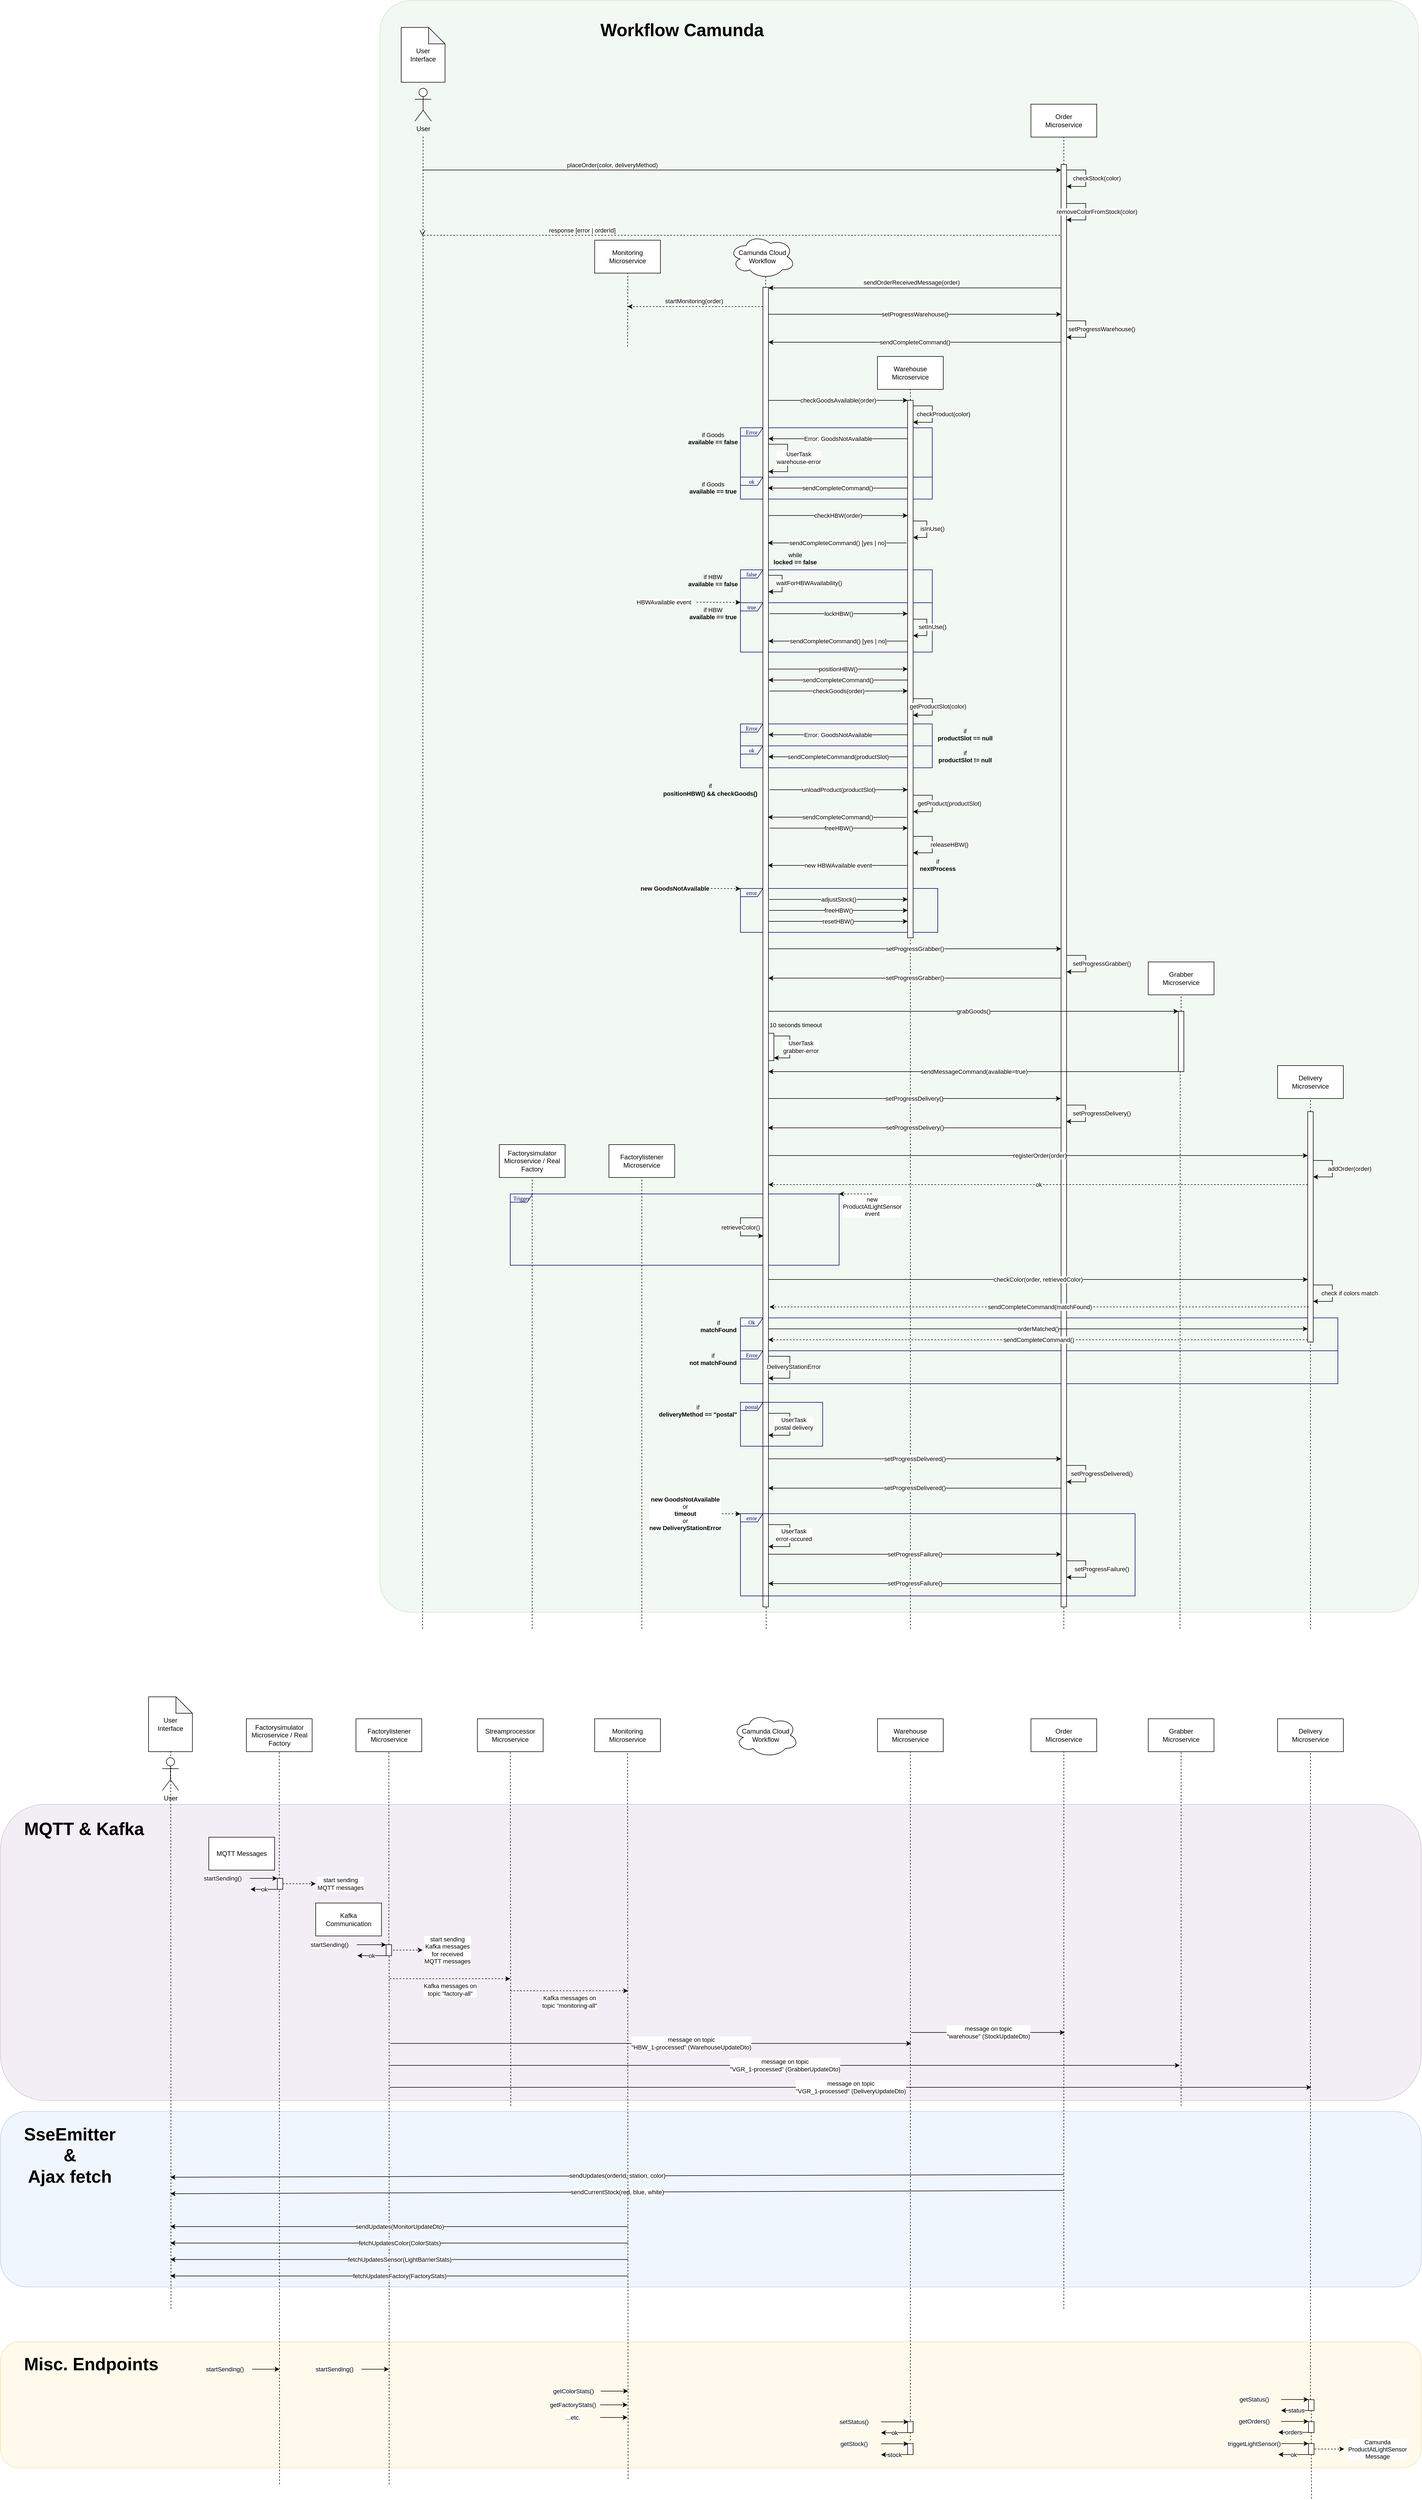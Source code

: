 <mxfile version="24.4.4" type="device">
  <diagram name="Page-1" id="2YBvvXClWsGukQMizWep">
    <mxGraphModel dx="-93" dy="1152" grid="0" gridSize="10" guides="1" tooltips="1" connect="1" arrows="1" fold="1" page="0" pageScale="1" pageWidth="850" pageHeight="1100" math="0" shadow="0">
      <root>
        <mxCell id="0" />
        <mxCell id="1" parent="0" />
        <mxCell id="Nqpnq9ONBKXhgnxI2q2Q-45" value="" style="rounded=1;whiteSpace=wrap;html=1;fillColor=#d5e8d4;strokeColor=#82b366;opacity=30;arcSize=3;" parent="1" vertex="1">
          <mxGeometry x="1582" y="-449" width="1895" height="2939" as="geometry" />
        </mxCell>
        <mxCell id="Nqpnq9ONBKXhgnxI2q2Q-44" value="" style="rounded=1;whiteSpace=wrap;html=1;fillColor=#fff2cc;strokeColor=#d6b656;opacity=40;" parent="1" vertex="1">
          <mxGeometry x="890" y="3820" width="2592" height="230" as="geometry" />
        </mxCell>
        <mxCell id="Nqpnq9ONBKXhgnxI2q2Q-43" value="" style="rounded=1;whiteSpace=wrap;html=1;fillColor=#dae8fc;strokeColor=#6c8ebf;opacity=40;" parent="1" vertex="1">
          <mxGeometry x="890" y="3400" width="2592" height="320" as="geometry" />
        </mxCell>
        <mxCell id="Nqpnq9ONBKXhgnxI2q2Q-42" value="" style="rounded=1;whiteSpace=wrap;html=1;fillColor=#e1d5e7;strokeColor=#9673a6;opacity=40;" parent="1" vertex="1">
          <mxGeometry x="890" y="2840" width="2592" height="540" as="geometry" />
        </mxCell>
        <mxCell id="Nqpnq9ONBKXhgnxI2q2Q-31" value="Error" style="shape=umlFrame;whiteSpace=wrap;html=1;strokeColor=#000066;fillColor=none;fontFamily=Tahoma;fontSize=10;fontColor=#000066;align=center;width=41;height=15;gradientColor=none;" parent="1" vertex="1">
          <mxGeometry x="2240" y="2013" width="1090" height="60" as="geometry" />
        </mxCell>
        <mxCell id="Nqpnq9ONBKXhgnxI2q2Q-29" value="Ok" style="shape=umlFrame;whiteSpace=wrap;html=1;strokeColor=#000066;fillColor=none;fontFamily=Tahoma;fontSize=10;fontColor=#000066;align=center;width=41;height=15;gradientColor=none;" parent="1" vertex="1">
          <mxGeometry x="2240" y="1953" width="1090" height="60" as="geometry" />
        </mxCell>
        <mxCell id="Nqpnq9ONBKXhgnxI2q2Q-26" value="Trigger" style="shape=umlFrame;whiteSpace=wrap;html=1;strokeColor=#000066;fillColor=none;fontFamily=Tahoma;fontSize=10;fontColor=#000066;align=center;width=41;height=15;gradientColor=none;" parent="1" vertex="1">
          <mxGeometry x="1820" y="1727" width="600" height="130" as="geometry" />
        </mxCell>
        <mxCell id="Dkkg-td01ur48ESy3Eq0-56" value="Error" style="shape=umlFrame;whiteSpace=wrap;html=1;strokeColor=#000066;fillColor=none;fontFamily=Tahoma;fontSize=10;fontColor=#000066;align=center;width=41;height=15;gradientColor=none;" parent="1" vertex="1">
          <mxGeometry x="2240" y="330" width="350" height="90" as="geometry" />
        </mxCell>
        <mxCell id="Dkkg-td01ur48ESy3Eq0-59" value="ok" style="shape=umlFrame;whiteSpace=wrap;html=1;strokeColor=#000066;fillColor=none;fontFamily=Tahoma;fontSize=10;fontColor=#000066;align=center;width=41;height=15;gradientColor=none;" parent="1" vertex="1">
          <mxGeometry x="2240" y="420" width="350" height="40" as="geometry" />
        </mxCell>
        <mxCell id="Dkkg-td01ur48ESy3Eq0-69" value="true" style="shape=umlFrame;whiteSpace=wrap;html=1;strokeColor=#000066;fillColor=none;fontFamily=Tahoma;fontSize=10;fontColor=#000066;align=center;width=41;height=15;gradientColor=none;" parent="1" vertex="1">
          <mxGeometry x="2240" y="649" width="350" height="90" as="geometry" />
        </mxCell>
        <mxCell id="Nqpnq9ONBKXhgnxI2q2Q-12" value="false" style="shape=umlFrame;whiteSpace=wrap;html=1;strokeColor=#000066;fillColor=none;fontFamily=Tahoma;fontSize=10;fontColor=#000066;align=center;width=41;height=15;gradientColor=none;" parent="1" vertex="1">
          <mxGeometry x="2240" y="589" width="350" height="60" as="geometry" />
        </mxCell>
        <mxCell id="Nqpnq9ONBKXhgnxI2q2Q-15" value="Error" style="shape=umlFrame;whiteSpace=wrap;html=1;strokeColor=#000066;fillColor=none;fontFamily=Tahoma;fontSize=10;fontColor=#000066;align=center;width=41;height=15;gradientColor=none;" parent="1" vertex="1">
          <mxGeometry x="2240" y="870" width="350" height="40" as="geometry" />
        </mxCell>
        <mxCell id="Nqpnq9ONBKXhgnxI2q2Q-16" value="ok" style="shape=umlFrame;whiteSpace=wrap;html=1;strokeColor=#000066;fillColor=none;fontFamily=Tahoma;fontSize=10;fontColor=#000066;align=center;width=41;height=15;gradientColor=none;" parent="1" vertex="1">
          <mxGeometry x="2240" y="910" width="350" height="40" as="geometry" />
        </mxCell>
        <mxCell id="Dkkg-td01ur48ESy3Eq0-104" value="error" style="shape=umlFrame;whiteSpace=wrap;html=1;strokeColor=#000066;fillColor=none;fontFamily=Tahoma;fontSize=10;fontColor=#000066;align=center;width=41;height=15;gradientColor=none;" parent="1" vertex="1">
          <mxGeometry x="2240" y="1170" width="360" height="80" as="geometry" />
        </mxCell>
        <mxCell id="Dkkg-td01ur48ESy3Eq0-2" value="Delivery&lt;br&gt;Microservice" style="rounded=0;whiteSpace=wrap;html=1;" parent="1" vertex="1">
          <mxGeometry x="3220" y="1493" width="120" height="60" as="geometry" />
        </mxCell>
        <mxCell id="Dkkg-td01ur48ESy3Eq0-3" value="Grabber&lt;div&gt;Microservice&lt;/div&gt;" style="rounded=0;whiteSpace=wrap;html=1;" parent="1" vertex="1">
          <mxGeometry x="2984" y="1304" width="120" height="60" as="geometry" />
        </mxCell>
        <mxCell id="Dkkg-td01ur48ESy3Eq0-4" value="Factorylistener&lt;div&gt;Microservice&lt;/div&gt;" style="rounded=0;whiteSpace=wrap;html=1;" parent="1" vertex="1">
          <mxGeometry x="2000" y="1637" width="120" height="60" as="geometry" />
        </mxCell>
        <mxCell id="Dkkg-td01ur48ESy3Eq0-5" value="Factorysimulator&lt;div&gt;Microservice / Real Factory&lt;/div&gt;" style="rounded=0;whiteSpace=wrap;html=1;" parent="1" vertex="1">
          <mxGeometry x="1800" y="1637" width="120" height="60" as="geometry" />
        </mxCell>
        <mxCell id="Dkkg-td01ur48ESy3Eq0-7" value="&lt;div&gt;Order&lt;br&gt;Microservice&lt;/div&gt;" style="rounded=0;whiteSpace=wrap;html=1;" parent="1" vertex="1">
          <mxGeometry x="2770" y="-260" width="120" height="60" as="geometry" />
        </mxCell>
        <mxCell id="Dkkg-td01ur48ESy3Eq0-8" value="&lt;div&gt;Warehouse&lt;br&gt;Microservice&lt;/div&gt;" style="rounded=0;whiteSpace=wrap;html=1;" parent="1" vertex="1">
          <mxGeometry x="2490" y="200" width="120" height="60" as="geometry" />
        </mxCell>
        <mxCell id="Dkkg-td01ur48ESy3Eq0-9" value="Camunda Cloud Workflow" style="ellipse;shape=cloud;whiteSpace=wrap;html=1;" parent="1" vertex="1">
          <mxGeometry x="2220" y="-22" width="120" height="80" as="geometry" />
        </mxCell>
        <mxCell id="Dkkg-td01ur48ESy3Eq0-13" value="" style="endArrow=none;dashed=1;html=1;rounded=0;entryX=0.5;entryY=1;entryDx=0;entryDy=0;" parent="1" source="Dkkg-td01ur48ESy3Eq0-14" target="Dkkg-td01ur48ESy3Eq0-7" edge="1">
          <mxGeometry width="50" height="50" relative="1" as="geometry">
            <mxPoint x="2830" y="1261" as="sourcePoint" />
            <mxPoint x="2820" y="-129" as="targetPoint" />
          </mxGeometry>
        </mxCell>
        <mxCell id="Dkkg-td01ur48ESy3Eq0-15" value="" style="endArrow=none;dashed=1;html=1;rounded=0;entryX=0.5;entryY=1;entryDx=0;entryDy=0;" parent="1" target="Dkkg-td01ur48ESy3Eq0-14" edge="1">
          <mxGeometry width="50" height="50" relative="1" as="geometry">
            <mxPoint x="2830" y="2520" as="sourcePoint" />
            <mxPoint x="2830" y="-100" as="targetPoint" />
          </mxGeometry>
        </mxCell>
        <mxCell id="Dkkg-td01ur48ESy3Eq0-14" value="" style="html=1;points=[];perimeter=orthogonalPerimeter;outlineConnect=0;targetShapes=umlLifeline;portConstraint=eastwest;newEdgeStyle={&quot;edgeStyle&quot;:&quot;elbowEdgeStyle&quot;,&quot;elbow&quot;:&quot;vertical&quot;,&quot;curved&quot;:0,&quot;rounded&quot;:0};" parent="1" vertex="1">
          <mxGeometry x="2825" y="-150" width="10" height="2630" as="geometry" />
        </mxCell>
        <mxCell id="Dkkg-td01ur48ESy3Eq0-17" value="placeOrder(color, deliveryMethod)" style="endArrow=classic;html=1;rounded=0;" parent="1" target="Dkkg-td01ur48ESy3Eq0-14" edge="1">
          <mxGeometry x="-0.407" y="9" width="50" height="50" relative="1" as="geometry">
            <mxPoint x="1660" y="-140" as="sourcePoint" />
            <mxPoint x="2425" y="-150" as="targetPoint" />
            <mxPoint as="offset" />
          </mxGeometry>
        </mxCell>
        <mxCell id="Dkkg-td01ur48ESy3Eq0-19" value="checkStock(color)" style="endArrow=classic;html=1;rounded=0;" parent="1" edge="1">
          <mxGeometry y="20" width="50" height="50" relative="1" as="geometry">
            <mxPoint x="2835" y="-140" as="sourcePoint" />
            <mxPoint x="2835" y="-110" as="targetPoint" />
            <Array as="points">
              <mxPoint x="2870" y="-140" />
              <mxPoint x="2870" y="-110" />
            </Array>
            <mxPoint as="offset" />
          </mxGeometry>
        </mxCell>
        <mxCell id="Dkkg-td01ur48ESy3Eq0-20" value="response [error | orderId]" style="html=1;verticalAlign=bottom;endArrow=open;dashed=1;endSize=8;edgeStyle=elbowEdgeStyle;elbow=vertical;curved=0;rounded=0;" parent="1" edge="1">
          <mxGeometry x="0.503" relative="1" as="geometry">
            <mxPoint x="1660" y="-20" as="targetPoint" />
            <Array as="points">
              <mxPoint x="2660" y="-21" />
              <mxPoint x="2225" y="80" />
            </Array>
            <mxPoint x="2825" y="-31" as="sourcePoint" />
            <mxPoint as="offset" />
          </mxGeometry>
        </mxCell>
        <mxCell id="Dkkg-td01ur48ESy3Eq0-21" value="removeColorFromStock(color)" style="endArrow=classic;html=1;rounded=0;" parent="1" edge="1">
          <mxGeometry y="20" width="50" height="50" relative="1" as="geometry">
            <mxPoint x="2835" y="-79" as="sourcePoint" />
            <mxPoint x="2835" y="-49" as="targetPoint" />
            <Array as="points">
              <mxPoint x="2870" y="-79" />
              <mxPoint x="2870" y="-49" />
            </Array>
            <mxPoint as="offset" />
          </mxGeometry>
        </mxCell>
        <mxCell id="Dkkg-td01ur48ESy3Eq0-22" value="" style="endArrow=none;dashed=1;html=1;rounded=0;entryX=0.55;entryY=0.95;entryDx=0;entryDy=0;entryPerimeter=0;" parent="1" target="Dkkg-td01ur48ESy3Eq0-9" edge="1">
          <mxGeometry width="50" height="50" relative="1" as="geometry">
            <mxPoint x="2286" y="75" as="sourcePoint" />
            <mxPoint x="190" y="290" as="targetPoint" />
          </mxGeometry>
        </mxCell>
        <mxCell id="Dkkg-td01ur48ESy3Eq0-23" value="sendUpdates(orderId, station, color)" style="endArrow=classic;html=1;rounded=0;" parent="1" edge="1">
          <mxGeometry width="50" height="50" relative="1" as="geometry">
            <mxPoint x="2830" y="3515" as="sourcePoint" />
            <mxPoint x="1200" y="3520" as="targetPoint" />
          </mxGeometry>
        </mxCell>
        <mxCell id="Dkkg-td01ur48ESy3Eq0-24" value="sendCurrentStock(red, blue, white)" style="endArrow=classic;html=1;rounded=0;" parent="1" edge="1">
          <mxGeometry width="50" height="50" relative="1" as="geometry">
            <mxPoint x="2830" y="3544" as="sourcePoint" />
            <mxPoint x="1200" y="3550" as="targetPoint" />
          </mxGeometry>
        </mxCell>
        <mxCell id="Dkkg-td01ur48ESy3Eq0-25" value="sendOrderReceivedMessage(order)" style="endArrow=classic;html=1;rounded=0;" parent="1" edge="1">
          <mxGeometry x="0.022" y="-10" width="50" height="50" relative="1" as="geometry">
            <mxPoint x="2825" y="75" as="sourcePoint" />
            <mxPoint x="2291.0" y="75" as="targetPoint" />
            <mxPoint as="offset" />
          </mxGeometry>
        </mxCell>
        <mxCell id="Dkkg-td01ur48ESy3Eq0-26" value="" style="endArrow=none;dashed=1;html=1;rounded=0;entryX=0.5;entryY=1;entryDx=0;entryDy=0;" parent="1" source="Dkkg-td01ur48ESy3Eq0-44" target="Dkkg-td01ur48ESy3Eq0-8" edge="1">
          <mxGeometry width="50" height="50" relative="1" as="geometry">
            <mxPoint x="2550" y="1710" as="sourcePoint" />
            <mxPoint x="2490" y="400" as="targetPoint" />
          </mxGeometry>
        </mxCell>
        <mxCell id="Dkkg-td01ur48ESy3Eq0-27" value="message on topic &lt;br&gt;&quot;warehouse&quot; (StockUpdateDto)" style="endArrow=classic;html=1;rounded=0;" parent="1" edge="1">
          <mxGeometry width="50" height="50" relative="1" as="geometry">
            <mxPoint x="2551.5" y="3256" as="sourcePoint" />
            <mxPoint x="2831.5" y="3256" as="targetPoint" />
            <mxPoint as="offset" />
          </mxGeometry>
        </mxCell>
        <mxCell id="Dkkg-td01ur48ESy3Eq0-29" value="Kafka&lt;br&gt;Communication" style="rounded=0;whiteSpace=wrap;html=1;" parent="1" vertex="1">
          <mxGeometry x="1465" y="3020" width="120" height="60" as="geometry" />
        </mxCell>
        <mxCell id="Dkkg-td01ur48ESy3Eq0-36" value="" style="endArrow=none;dashed=1;html=1;rounded=0;entryX=0.5;entryY=1;entryDx=0;entryDy=0;" parent="1" target="Dkkg-td01ur48ESy3Eq0-4" edge="1">
          <mxGeometry width="50" height="50" relative="1" as="geometry">
            <mxPoint x="2060" y="2520" as="sourcePoint" />
            <mxPoint x="2049" y="1200" as="targetPoint" />
          </mxGeometry>
        </mxCell>
        <mxCell id="Dkkg-td01ur48ESy3Eq0-37" value="message on topic&lt;br&gt;&quot;HBW_1-processed&quot; (WarehouseUpdateDto)" style="endArrow=classic;html=1;rounded=0;" parent="1" edge="1">
          <mxGeometry x="0.155" width="50" height="50" relative="1" as="geometry">
            <mxPoint x="1601" y="3276" as="sourcePoint" />
            <mxPoint x="2551.5" y="3276" as="targetPoint" />
            <mxPoint as="offset" />
          </mxGeometry>
        </mxCell>
        <mxCell id="Dkkg-td01ur48ESy3Eq0-38" value="" style="endArrow=none;dashed=1;html=1;rounded=0;entryX=0.5;entryY=1;entryDx=0;entryDy=0;" parent="1" source="Dkkg-td01ur48ESy3Eq0-118" target="Dkkg-td01ur48ESy3Eq0-2" edge="1">
          <mxGeometry width="50" height="50" relative="1" as="geometry">
            <mxPoint x="1030" y="3477" as="sourcePoint" />
            <mxPoint x="1029" y="417" as="targetPoint" />
          </mxGeometry>
        </mxCell>
        <mxCell id="Dkkg-td01ur48ESy3Eq0-39" value="" style="endArrow=none;dashed=1;html=1;rounded=0;entryX=0.5;entryY=1;entryDx=0;entryDy=0;" parent="1" source="Dkkg-td01ur48ESy3Eq0-108" target="Dkkg-td01ur48ESy3Eq0-3" edge="1">
          <mxGeometry width="50" height="50" relative="1" as="geometry">
            <mxPoint x="3044" y="2154" as="sourcePoint" />
            <mxPoint x="3043" y="-376" as="targetPoint" />
          </mxGeometry>
        </mxCell>
        <mxCell id="Dkkg-td01ur48ESy3Eq0-40" value="checkGoodsAvailable(order)" style="endArrow=classic;html=1;rounded=0;" parent="1" edge="1">
          <mxGeometry width="50" height="50" relative="1" as="geometry">
            <mxPoint x="2291" y="280.0" as="sourcePoint" />
            <mxPoint x="2545" y="280.0" as="targetPoint" />
          </mxGeometry>
        </mxCell>
        <mxCell id="Dkkg-td01ur48ESy3Eq0-43" value="" style="endArrow=none;dashed=1;html=1;rounded=0;entryX=0.55;entryY=0.95;entryDx=0;entryDy=0;entryPerimeter=0;" parent="1" target="Dkkg-td01ur48ESy3Eq0-41" edge="1">
          <mxGeometry width="50" height="50" relative="1" as="geometry">
            <mxPoint x="2287" y="2520" as="sourcePoint" />
            <mxPoint x="126" y="166" as="targetPoint" />
          </mxGeometry>
        </mxCell>
        <mxCell id="Dkkg-td01ur48ESy3Eq0-41" value="" style="html=1;points=[];perimeter=orthogonalPerimeter;outlineConnect=0;targetShapes=umlLifeline;portConstraint=eastwest;newEdgeStyle={&quot;edgeStyle&quot;:&quot;elbowEdgeStyle&quot;,&quot;elbow&quot;:&quot;vertical&quot;,&quot;curved&quot;:0,&quot;rounded&quot;:0};" parent="1" vertex="1">
          <mxGeometry x="2281" y="74" width="10" height="2406" as="geometry" />
        </mxCell>
        <mxCell id="Dkkg-td01ur48ESy3Eq0-45" value="" style="endArrow=none;dashed=1;html=1;rounded=0;" parent="1" target="Dkkg-td01ur48ESy3Eq0-44" edge="1">
          <mxGeometry width="50" height="50" relative="1" as="geometry">
            <mxPoint x="2550" y="2520" as="sourcePoint" />
            <mxPoint x="2950" y="1840" as="targetPoint" />
          </mxGeometry>
        </mxCell>
        <mxCell id="Dkkg-td01ur48ESy3Eq0-44" value="" style="html=1;points=[];perimeter=orthogonalPerimeter;outlineConnect=0;targetShapes=umlLifeline;portConstraint=eastwest;newEdgeStyle={&quot;edgeStyle&quot;:&quot;elbowEdgeStyle&quot;,&quot;elbow&quot;:&quot;vertical&quot;,&quot;curved&quot;:0,&quot;rounded&quot;:0};" parent="1" vertex="1">
          <mxGeometry x="2545" y="280" width="10" height="980" as="geometry" />
        </mxCell>
        <mxCell id="Dkkg-td01ur48ESy3Eq0-46" value="checkProduct(color)" style="endArrow=classic;html=1;rounded=0;" parent="1" edge="1">
          <mxGeometry y="20" width="50" height="50" relative="1" as="geometry">
            <mxPoint x="2555" y="290" as="sourcePoint" />
            <mxPoint x="2555" y="320" as="targetPoint" />
            <Array as="points">
              <mxPoint x="2590" y="290" />
              <mxPoint x="2590" y="320" />
            </Array>
            <mxPoint as="offset" />
          </mxGeometry>
        </mxCell>
        <mxCell id="Dkkg-td01ur48ESy3Eq0-61" value="Error: GoodsNotAvailable" style="endArrow=classic;html=1;rounded=0;" parent="1" edge="1">
          <mxGeometry width="50" height="50" relative="1" as="geometry">
            <mxPoint x="2545" y="350" as="sourcePoint" />
            <mxPoint x="2291" y="350" as="targetPoint" />
          </mxGeometry>
        </mxCell>
        <mxCell id="Dkkg-td01ur48ESy3Eq0-62" value="UserTask&lt;br&gt;warehouse-error" style="endArrow=classic;html=1;rounded=0;" parent="1" edge="1">
          <mxGeometry y="20" width="50" height="50" relative="1" as="geometry">
            <mxPoint x="2291" y="360" as="sourcePoint" />
            <mxPoint x="2291" y="410" as="targetPoint" />
            <Array as="points">
              <mxPoint x="2326" y="360" />
              <mxPoint x="2326" y="410" />
              <mxPoint x="2291" y="410" />
            </Array>
            <mxPoint as="offset" />
          </mxGeometry>
        </mxCell>
        <mxCell id="Dkkg-td01ur48ESy3Eq0-63" value="sendCompleteCommand()" style="endArrow=classic;html=1;rounded=0;" parent="1" edge="1">
          <mxGeometry width="50" height="50" relative="1" as="geometry">
            <mxPoint x="2544.5" y="440" as="sourcePoint" />
            <mxPoint x="2290" y="440" as="targetPoint" />
          </mxGeometry>
        </mxCell>
        <mxCell id="Dkkg-td01ur48ESy3Eq0-64" value="checkHBW(order)" style="endArrow=classic;html=1;rounded=0;" parent="1" edge="1" target="Dkkg-td01ur48ESy3Eq0-44">
          <mxGeometry width="50" height="50" relative="1" as="geometry">
            <mxPoint x="2291" y="490" as="sourcePoint" />
            <mxPoint x="2540" y="490" as="targetPoint" />
          </mxGeometry>
        </mxCell>
        <mxCell id="Dkkg-td01ur48ESy3Eq0-66" value="isInUse()" style="endArrow=classic;html=1;rounded=0;" parent="1" edge="1">
          <mxGeometry x="-0.02" y="10" width="50" height="50" relative="1" as="geometry">
            <mxPoint x="2555" y="500" as="sourcePoint" />
            <mxPoint x="2555" y="530" as="targetPoint" />
            <Array as="points">
              <mxPoint x="2580" y="500" />
              <mxPoint x="2580" y="530" />
            </Array>
            <mxPoint as="offset" />
          </mxGeometry>
        </mxCell>
        <mxCell id="Dkkg-td01ur48ESy3Eq0-68" value="sendCompleteCommand() [yes | no]" style="endArrow=classic;html=1;rounded=0;" parent="1" edge="1">
          <mxGeometry width="50" height="50" relative="1" as="geometry">
            <mxPoint x="2543" y="540.0" as="sourcePoint" />
            <mxPoint x="2290" y="540" as="targetPoint" />
          </mxGeometry>
        </mxCell>
        <mxCell id="Dkkg-td01ur48ESy3Eq0-71" value="&lt;p style=&quot;margin-top: 0px; font-size: 11px;&quot;&gt;&lt;span style=&quot;font-weight: 400;&quot;&gt;if Goods&lt;/span&gt;&lt;br&gt;available == false&lt;/p&gt;" style="text;html=1;whiteSpace=wrap;overflow=hidden;rounded=0;align=center;verticalAlign=top;fontSize=11;fontStyle=1;fontFamily=Helvetica;" parent="1" vertex="1">
          <mxGeometry x="2130" y="330" width="120" height="40" as="geometry" />
        </mxCell>
        <mxCell id="Dkkg-td01ur48ESy3Eq0-72" value="&lt;span style=&quot;font-weight: normal;&quot;&gt;if HBW&lt;/span&gt;&lt;div&gt;available == true&lt;br&gt;&lt;/div&gt;" style="text;html=1;whiteSpace=wrap;overflow=hidden;rounded=0;align=center;verticalAlign=top;fontSize=11;fontStyle=1;fontFamily=Helvetica;" parent="1" vertex="1">
          <mxGeometry x="2130" y="649" width="120" height="40" as="geometry" />
        </mxCell>
        <mxCell id="Dkkg-td01ur48ESy3Eq0-73" value="lockHBW()" style="endArrow=classic;html=1;rounded=0;" parent="1" edge="1" target="Dkkg-td01ur48ESy3Eq0-44">
          <mxGeometry width="50" height="50" relative="1" as="geometry">
            <mxPoint x="2293" y="669" as="sourcePoint" />
            <mxPoint x="2540" y="669" as="targetPoint" />
          </mxGeometry>
        </mxCell>
        <mxCell id="Dkkg-td01ur48ESy3Eq0-74" value="setInUse()" style="endArrow=classic;html=1;rounded=0;" parent="1" edge="1">
          <mxGeometry x="-0.02" y="10" width="50" height="50" relative="1" as="geometry">
            <mxPoint x="2555" y="679" as="sourcePoint" />
            <mxPoint x="2555" y="709" as="targetPoint" />
            <Array as="points">
              <mxPoint x="2580" y="679" />
              <mxPoint x="2580" y="709" />
            </Array>
            <mxPoint as="offset" />
          </mxGeometry>
        </mxCell>
        <mxCell id="Dkkg-td01ur48ESy3Eq0-75" value="sendCompleteCommand() [yes | no]" style="endArrow=classic;html=1;rounded=0;" parent="1" edge="1" source="Dkkg-td01ur48ESy3Eq0-44">
          <mxGeometry width="50" height="50" relative="1" as="geometry">
            <mxPoint x="2540" y="719" as="sourcePoint" />
            <mxPoint x="2291" y="719.0" as="targetPoint" />
          </mxGeometry>
        </mxCell>
        <mxCell id="Dkkg-td01ur48ESy3Eq0-82" value="positionHBW()" style="endArrow=classic;html=1;rounded=0;" parent="1" edge="1" target="Dkkg-td01ur48ESy3Eq0-44">
          <mxGeometry width="50" height="50" relative="1" as="geometry">
            <mxPoint x="2291" y="770" as="sourcePoint" />
            <mxPoint x="2550" y="770" as="targetPoint" />
          </mxGeometry>
        </mxCell>
        <mxCell id="Dkkg-td01ur48ESy3Eq0-83" value="checkGoods(order)" style="endArrow=classic;html=1;rounded=0;" parent="1" target="Dkkg-td01ur48ESy3Eq0-44" edge="1">
          <mxGeometry x="0.001" width="50" height="50" relative="1" as="geometry">
            <mxPoint x="2293" y="810" as="sourcePoint" />
            <mxPoint x="2807" y="810" as="targetPoint" />
            <mxPoint as="offset" />
          </mxGeometry>
        </mxCell>
        <mxCell id="Dkkg-td01ur48ESy3Eq0-85" value="getProductSlot(color)" style="endArrow=classic;html=1;rounded=0;" parent="1" edge="1">
          <mxGeometry x="-0.029" y="10" width="50" height="50" relative="1" as="geometry">
            <mxPoint x="2555" y="824" as="sourcePoint" />
            <mxPoint x="2555" y="854" as="targetPoint" />
            <Array as="points">
              <mxPoint x="2590" y="824" />
              <mxPoint x="2590" y="854" />
            </Array>
            <mxPoint as="offset" />
          </mxGeometry>
        </mxCell>
        <mxCell id="Dkkg-td01ur48ESy3Eq0-92" value="sendCompleteCommand(productSlot)" style="endArrow=classic;html=1;rounded=0;" parent="1" edge="1">
          <mxGeometry x="0.001" width="50" height="50" relative="1" as="geometry">
            <mxPoint x="2545" y="930.0" as="sourcePoint" />
            <mxPoint x="2291" y="930.0" as="targetPoint" />
            <mxPoint as="offset" />
          </mxGeometry>
        </mxCell>
        <mxCell id="Dkkg-td01ur48ESy3Eq0-93" value="&lt;span style=&quot;font-weight: normal;&quot;&gt;if&lt;/span&gt;&lt;br&gt;positionHBW() &amp;amp;&amp;amp; checkGoods()" style="text;html=1;whiteSpace=wrap;overflow=hidden;rounded=0;align=center;verticalAlign=middle;fontSize=11;fontStyle=1;fontFamily=Helvetica;" parent="1" vertex="1">
          <mxGeometry x="2079" y="960" width="212" height="60" as="geometry" />
        </mxCell>
        <mxCell id="Dkkg-td01ur48ESy3Eq0-94" value="sendCompleteCommand()" style="endArrow=classic;html=1;rounded=0;" parent="1" edge="1" target="Dkkg-td01ur48ESy3Eq0-41">
          <mxGeometry width="50" height="50" relative="1" as="geometry">
            <mxPoint x="2545" y="790.0" as="sourcePoint" />
            <mxPoint x="2300" y="790" as="targetPoint" />
          </mxGeometry>
        </mxCell>
        <mxCell id="Dkkg-td01ur48ESy3Eq0-95" value="unloadProduct(productSlot)" style="endArrow=classic;html=1;rounded=0;" parent="1" edge="1" target="Dkkg-td01ur48ESy3Eq0-44">
          <mxGeometry width="50" height="50" relative="1" as="geometry">
            <mxPoint x="2293" y="990" as="sourcePoint" />
            <mxPoint x="2550" y="990" as="targetPoint" />
          </mxGeometry>
        </mxCell>
        <mxCell id="Dkkg-td01ur48ESy3Eq0-96" value="getProduct(productSlot)" style="endArrow=classic;html=1;rounded=0;" parent="1" edge="1">
          <mxGeometry y="31" width="50" height="50" relative="1" as="geometry">
            <mxPoint x="2555" y="1000" as="sourcePoint" />
            <mxPoint x="2555" y="1030" as="targetPoint" />
            <Array as="points">
              <mxPoint x="2590" y="1000" />
              <mxPoint x="2590" y="1030" />
            </Array>
            <mxPoint as="offset" />
          </mxGeometry>
        </mxCell>
        <mxCell id="Dkkg-td01ur48ESy3Eq0-97" value="sendCompleteCommand()" style="endArrow=classic;html=1;rounded=0;" parent="1" edge="1">
          <mxGeometry x="-0.001" width="50" height="50" relative="1" as="geometry">
            <mxPoint x="2543.5" y="1040.38" as="sourcePoint" />
            <mxPoint x="2290" y="1040" as="targetPoint" />
            <mxPoint as="offset" />
          </mxGeometry>
        </mxCell>
        <mxCell id="Dkkg-td01ur48ESy3Eq0-98" value="freeHBW()" style="endArrow=classic;html=1;rounded=0;" parent="1" edge="1" target="Dkkg-td01ur48ESy3Eq0-44">
          <mxGeometry width="50" height="50" relative="1" as="geometry">
            <mxPoint x="2293" y="1060" as="sourcePoint" />
            <mxPoint x="2540" y="1060" as="targetPoint" />
          </mxGeometry>
        </mxCell>
        <mxCell id="Dkkg-td01ur48ESy3Eq0-100" value="releaseHBW()" style="endArrow=classic;html=1;rounded=0;" parent="1" edge="1">
          <mxGeometry y="31" width="50" height="50" relative="1" as="geometry">
            <mxPoint x="2555" y="1075" as="sourcePoint" />
            <mxPoint x="2555" y="1105" as="targetPoint" />
            <Array as="points">
              <mxPoint x="2590" y="1075" />
              <mxPoint x="2590" y="1105" />
            </Array>
            <mxPoint as="offset" />
          </mxGeometry>
        </mxCell>
        <mxCell id="Dkkg-td01ur48ESy3Eq0-103" value="new HBWAvailable event" style="endArrow=classic;html=1;rounded=0;" parent="1" edge="1">
          <mxGeometry x="-0.001" width="50" height="50" relative="1" as="geometry">
            <mxPoint x="2545" y="1128.01" as="sourcePoint" />
            <mxPoint x="2290" y="1128" as="targetPoint" />
            <mxPoint as="offset" />
          </mxGeometry>
        </mxCell>
        <mxCell id="Dkkg-td01ur48ESy3Eq0-105" value="freeHBW()" style="endArrow=classic;html=1;rounded=0;" parent="1" edge="1" target="Dkkg-td01ur48ESy3Eq0-44">
          <mxGeometry width="50" height="50" relative="1" as="geometry">
            <mxPoint x="2292.5" y="1210.06" as="sourcePoint" />
            <mxPoint x="2540" y="1210" as="targetPoint" />
          </mxGeometry>
        </mxCell>
        <mxCell id="Dkkg-td01ur48ESy3Eq0-106" value="adjustStock()" style="endArrow=classic;html=1;rounded=0;" parent="1" edge="1" target="Dkkg-td01ur48ESy3Eq0-44">
          <mxGeometry width="50" height="50" relative="1" as="geometry">
            <mxPoint x="2292.5" y="1190.06" as="sourcePoint" />
            <mxPoint x="2540" y="1190" as="targetPoint" />
          </mxGeometry>
        </mxCell>
        <mxCell id="Dkkg-td01ur48ESy3Eq0-109" value="" style="endArrow=none;dashed=1;html=1;rounded=0;entryX=0.5;entryY=1;entryDx=0;entryDy=0;" parent="1" edge="1">
          <mxGeometry width="50" height="50" relative="1" as="geometry">
            <mxPoint x="3042" y="2520" as="sourcePoint" />
            <mxPoint x="3042.44" y="1400" as="targetPoint" />
          </mxGeometry>
        </mxCell>
        <mxCell id="Dkkg-td01ur48ESy3Eq0-108" value="" style="html=1;points=[];perimeter=orthogonalPerimeter;outlineConnect=0;targetShapes=umlLifeline;portConstraint=eastwest;newEdgeStyle={&quot;edgeStyle&quot;:&quot;elbowEdgeStyle&quot;,&quot;elbow&quot;:&quot;vertical&quot;,&quot;curved&quot;:0,&quot;rounded&quot;:0};" parent="1" vertex="1">
          <mxGeometry x="3039" y="1394" width="10" height="110" as="geometry" />
        </mxCell>
        <mxCell id="Dkkg-td01ur48ESy3Eq0-110" value="grabGoods()" style="endArrow=classic;html=1;rounded=0;" parent="1" edge="1">
          <mxGeometry width="50" height="50" relative="1" as="geometry">
            <mxPoint x="2291" y="1394" as="sourcePoint" />
            <mxPoint x="3039" y="1394" as="targetPoint" />
          </mxGeometry>
        </mxCell>
        <mxCell id="Dkkg-td01ur48ESy3Eq0-114" value="sendMessageCommand(available=true)" style="endArrow=classic;html=1;rounded=0;" parent="1" source="Dkkg-td01ur48ESy3Eq0-108" edge="1">
          <mxGeometry x="-0.001" width="50" height="50" relative="1" as="geometry">
            <mxPoint x="2995" y="1504.0" as="sourcePoint" />
            <mxPoint x="2291" y="1504" as="targetPoint" />
            <mxPoint as="offset" />
          </mxGeometry>
        </mxCell>
        <mxCell id="Dkkg-td01ur48ESy3Eq0-115" value="&lt;span style=&quot;font-weight: normal;&quot;&gt;10 seconds timeout&lt;/span&gt;" style="text;html=1;whiteSpace=wrap;overflow=hidden;rounded=0;align=center;verticalAlign=middle;fontSize=11;fontStyle=1;fontFamily=Helvetica;" parent="1" vertex="1">
          <mxGeometry x="2281" y="1404" width="120" height="30" as="geometry" />
        </mxCell>
        <mxCell id="Dkkg-td01ur48ESy3Eq0-116" value="UserTask&lt;div&gt;grabber-error&lt;/div&gt;" style="endArrow=classic;html=1;rounded=0;" parent="1" edge="1">
          <mxGeometry y="20" width="50" height="50" relative="1" as="geometry">
            <mxPoint x="2301" y="1439" as="sourcePoint" />
            <mxPoint x="2301" y="1479" as="targetPoint" />
            <Array as="points">
              <mxPoint x="2330" y="1439" />
              <mxPoint x="2330" y="1459" />
              <mxPoint x="2330" y="1479" />
            </Array>
            <mxPoint as="offset" />
          </mxGeometry>
        </mxCell>
        <mxCell id="Dkkg-td01ur48ESy3Eq0-117" value="" style="html=1;points=[];perimeter=orthogonalPerimeter;outlineConnect=0;targetShapes=umlLifeline;portConstraint=eastwest;newEdgeStyle={&quot;edgeStyle&quot;:&quot;elbowEdgeStyle&quot;,&quot;elbow&quot;:&quot;vertical&quot;,&quot;curved&quot;:0,&quot;rounded&quot;:0};" parent="1" vertex="1">
          <mxGeometry x="2291" y="1434" width="10" height="50" as="geometry" />
        </mxCell>
        <mxCell id="Dkkg-td01ur48ESy3Eq0-119" value="" style="endArrow=none;dashed=1;html=1;rounded=0;entryX=0.5;entryY=1;entryDx=0;entryDy=0;" parent="1" target="Dkkg-td01ur48ESy3Eq0-118" edge="1">
          <mxGeometry width="50" height="50" relative="1" as="geometry">
            <mxPoint x="3280" y="2520" as="sourcePoint" />
            <mxPoint x="1030" y="220" as="targetPoint" />
          </mxGeometry>
        </mxCell>
        <mxCell id="Dkkg-td01ur48ESy3Eq0-118" value="" style="html=1;points=[];perimeter=orthogonalPerimeter;outlineConnect=0;targetShapes=umlLifeline;portConstraint=eastwest;newEdgeStyle={&quot;edgeStyle&quot;:&quot;elbowEdgeStyle&quot;,&quot;elbow&quot;:&quot;vertical&quot;,&quot;curved&quot;:0,&quot;rounded&quot;:0};" parent="1" vertex="1">
          <mxGeometry x="3275" y="1577" width="10" height="420" as="geometry" />
        </mxCell>
        <mxCell id="Dkkg-td01ur48ESy3Eq0-120" value="registerOrder(order)" style="endArrow=classic;html=1;rounded=0;" parent="1" edge="1" target="Dkkg-td01ur48ESy3Eq0-118">
          <mxGeometry x="0.006" width="50" height="50" relative="1" as="geometry">
            <mxPoint x="2291" y="1657" as="sourcePoint" />
            <mxPoint x="3270" y="1657" as="targetPoint" />
            <mxPoint as="offset" />
          </mxGeometry>
        </mxCell>
        <mxCell id="Dkkg-td01ur48ESy3Eq0-122" value="ok" style="endArrow=classic;html=1;rounded=0;dashed=1;" parent="1" edge="1">
          <mxGeometry x="-0.001" width="50" height="50" relative="1" as="geometry">
            <mxPoint x="3275" y="1710.0" as="sourcePoint" />
            <mxPoint x="2291" y="1710.0" as="targetPoint" />
            <mxPoint as="offset" />
          </mxGeometry>
        </mxCell>
        <mxCell id="Dkkg-td01ur48ESy3Eq0-123" value="addOrder(order)" style="endArrow=classic;html=1;rounded=0;" parent="1" edge="1">
          <mxGeometry y="31" width="50" height="50" relative="1" as="geometry">
            <mxPoint x="3285" y="1666" as="sourcePoint" />
            <mxPoint x="3285" y="1696" as="targetPoint" />
            <Array as="points">
              <mxPoint x="3320" y="1666" />
              <mxPoint x="3320" y="1696" />
            </Array>
            <mxPoint as="offset" />
          </mxGeometry>
        </mxCell>
        <mxCell id="Dkkg-td01ur48ESy3Eq0-127" value="" style="endArrow=none;dashed=1;html=1;rounded=0;entryX=0.5;entryY=1;entryDx=0;entryDy=0;" parent="1" target="Dkkg-td01ur48ESy3Eq0-5" edge="1">
          <mxGeometry width="50" height="50" relative="1" as="geometry">
            <mxPoint x="1860" y="2520" as="sourcePoint" />
            <mxPoint x="1900" y="1780" as="targetPoint" />
          </mxGeometry>
        </mxCell>
        <mxCell id="Dkkg-td01ur48ESy3Eq0-134" value="checkColor(order, retrievedColor)" style="endArrow=classic;html=1;rounded=0;" parent="1" edge="1">
          <mxGeometry width="50" height="50" relative="1" as="geometry">
            <mxPoint x="2291" y="1883" as="sourcePoint" />
            <mxPoint x="3275" y="1883" as="targetPoint" />
          </mxGeometry>
        </mxCell>
        <mxCell id="Dkkg-td01ur48ESy3Eq0-135" value="check if colors match" style="endArrow=classic;html=1;rounded=0;" parent="1" edge="1">
          <mxGeometry y="31" width="50" height="50" relative="1" as="geometry">
            <mxPoint x="3285" y="1893" as="sourcePoint" />
            <mxPoint x="3285" y="1923" as="targetPoint" />
            <Array as="points">
              <mxPoint x="3320" y="1893" />
              <mxPoint x="3320" y="1923" />
            </Array>
            <mxPoint as="offset" />
          </mxGeometry>
        </mxCell>
        <mxCell id="Dkkg-td01ur48ESy3Eq0-136" value="sendCompleteCommand(matchFound)" style="endArrow=classic;html=1;rounded=0;dashed=1;" parent="1" edge="1">
          <mxGeometry x="-0.001" width="50" height="50" relative="1" as="geometry">
            <mxPoint x="3277" y="1933" as="sourcePoint" />
            <mxPoint x="2293" y="1933" as="targetPoint" />
            <mxPoint as="offset" />
          </mxGeometry>
        </mxCell>
        <mxCell id="Dkkg-td01ur48ESy3Eq0-138" value="&lt;span style=&quot;font-weight: normal;&quot;&gt;if&lt;/span&gt;&lt;div&gt;matchFound&lt;/div&gt;" style="text;html=1;whiteSpace=wrap;overflow=hidden;rounded=0;align=center;verticalAlign=middle;fontSize=11;fontStyle=1;fontFamily=Helvetica;" parent="1" vertex="1">
          <mxGeometry x="2140" y="1953" width="120" height="30" as="geometry" />
        </mxCell>
        <mxCell id="Dkkg-td01ur48ESy3Eq0-139" value="orderMatched()" style="endArrow=classic;html=1;rounded=0;" parent="1" edge="1">
          <mxGeometry width="50" height="50" relative="1" as="geometry">
            <mxPoint x="2291" y="1973" as="sourcePoint" />
            <mxPoint x="3275" y="1973" as="targetPoint" />
          </mxGeometry>
        </mxCell>
        <mxCell id="Dkkg-td01ur48ESy3Eq0-144" value="DeliveryStationError" style="endArrow=classic;html=1;rounded=0;" parent="1" edge="1">
          <mxGeometry x="-0.017" y="7" width="50" height="50" relative="1" as="geometry">
            <mxPoint x="2291" y="2023" as="sourcePoint" />
            <mxPoint x="2291" y="2063" as="targetPoint" />
            <Array as="points">
              <mxPoint x="2320" y="2023" />
              <mxPoint x="2330" y="2023" />
              <mxPoint x="2330" y="2063" />
            </Array>
            <mxPoint as="offset" />
          </mxGeometry>
        </mxCell>
        <mxCell id="Dkkg-td01ur48ESy3Eq0-147" value="postal" style="shape=umlFrame;whiteSpace=wrap;html=1;strokeColor=#000066;fillColor=none;fontFamily=Tahoma;fontSize=10;fontColor=#000066;align=center;width=41;height=15;gradientColor=none;" parent="1" vertex="1">
          <mxGeometry x="2240" y="2107" width="150" height="80" as="geometry" />
        </mxCell>
        <mxCell id="Dkkg-td01ur48ESy3Eq0-153" value="MQTT Messages" style="rounded=0;whiteSpace=wrap;html=1;" parent="1" vertex="1">
          <mxGeometry x="1270" y="2900" width="120" height="60" as="geometry" />
        </mxCell>
        <mxCell id="Dkkg-td01ur48ESy3Eq0-155" value="setStatus()" style="endArrow=classic;html=1;rounded=0;" parent="1" edge="1">
          <mxGeometry x="-1" y="-50" width="50" height="50" relative="1" as="geometry">
            <mxPoint x="2496.5" y="3966" as="sourcePoint" />
            <mxPoint x="2546.5" y="3966" as="targetPoint" />
            <mxPoint x="-50" y="-50" as="offset" />
          </mxGeometry>
        </mxCell>
        <mxCell id="Dkkg-td01ur48ESy3Eq0-157" value="message on topic&lt;br&gt;&quot;VGR_1-processed&quot; (DeliveryUpdateDto)" style="endArrow=classic;html=1;rounded=0;" parent="1" edge="1">
          <mxGeometry width="50" height="50" relative="1" as="geometry">
            <mxPoint x="1600" y="3356" as="sourcePoint" />
            <mxPoint x="3281.5" y="3356" as="targetPoint" />
            <mxPoint as="offset" />
          </mxGeometry>
        </mxCell>
        <mxCell id="Dkkg-td01ur48ESy3Eq0-163" value="ok" style="endArrow=classic;html=1;rounded=0;" parent="1" source="Dkkg-td01ur48ESy3Eq0-161" edge="1">
          <mxGeometry width="50" height="50" relative="1" as="geometry">
            <mxPoint x="2436.5" y="4036" as="sourcePoint" />
            <mxPoint x="2496.5" y="3986" as="targetPoint" />
          </mxGeometry>
        </mxCell>
        <mxCell id="Dkkg-td01ur48ESy3Eq0-164" value="getStock()" style="endArrow=classic;html=1;rounded=0;" parent="1" edge="1">
          <mxGeometry x="-1" y="-50" width="50" height="50" relative="1" as="geometry">
            <mxPoint x="2496.5" y="4006" as="sourcePoint" />
            <mxPoint x="2546.5" y="4006" as="targetPoint" />
            <mxPoint x="-50" y="-50" as="offset" />
          </mxGeometry>
        </mxCell>
        <mxCell id="Dkkg-td01ur48ESy3Eq0-166" value="stock" style="endArrow=classic;html=1;rounded=0;" parent="1" source="Dkkg-td01ur48ESy3Eq0-165" edge="1">
          <mxGeometry width="50" height="50" relative="1" as="geometry">
            <mxPoint x="2436.5" y="4076" as="sourcePoint" />
            <mxPoint x="2496.5" y="4026" as="targetPoint" />
          </mxGeometry>
        </mxCell>
        <mxCell id="Dkkg-td01ur48ESy3Eq0-168" value="getStatus()" style="endArrow=classic;html=1;rounded=0;" parent="1" edge="1">
          <mxGeometry x="-1" y="-50" width="50" height="50" relative="1" as="geometry">
            <mxPoint x="3226.5" y="3925.22" as="sourcePoint" />
            <mxPoint x="3276.5" y="3925.22" as="targetPoint" />
            <mxPoint x="-50" y="-50" as="offset" />
          </mxGeometry>
        </mxCell>
        <mxCell id="Dkkg-td01ur48ESy3Eq0-170" value="status" style="endArrow=classic;html=1;rounded=0;" parent="1" edge="1">
          <mxGeometry x="-0.004" width="50" height="50" relative="1" as="geometry">
            <mxPoint x="3281.5" y="3945.22" as="sourcePoint" />
            <mxPoint x="3226.5" y="3945.22" as="targetPoint" />
            <mxPoint as="offset" />
          </mxGeometry>
        </mxCell>
        <mxCell id="Dkkg-td01ur48ESy3Eq0-171" value="getOrders()" style="endArrow=classic;html=1;rounded=0;" parent="1" edge="1">
          <mxGeometry x="-1" y="-50" width="50" height="50" relative="1" as="geometry">
            <mxPoint x="3226.5" y="3965.22" as="sourcePoint" />
            <mxPoint x="3276.5" y="3965.22" as="targetPoint" />
            <mxPoint x="-50" y="-50" as="offset" />
          </mxGeometry>
        </mxCell>
        <mxCell id="Dkkg-td01ur48ESy3Eq0-173" value="orders" style="endArrow=classic;html=1;rounded=0;" parent="1" source="Dkkg-td01ur48ESy3Eq0-172" edge="1">
          <mxGeometry width="50" height="50" relative="1" as="geometry">
            <mxPoint x="3161.5" y="4035.16" as="sourcePoint" />
            <mxPoint x="3221.5" y="3985.16" as="targetPoint" />
          </mxGeometry>
        </mxCell>
        <mxCell id="Dkkg-td01ur48ESy3Eq0-174" value="triggetLightSensor()" style="endArrow=classic;html=1;rounded=0;" parent="1" edge="1">
          <mxGeometry x="-1" y="-50" width="50" height="50" relative="1" as="geometry">
            <mxPoint x="3226.5" y="4005.6" as="sourcePoint" />
            <mxPoint x="3276.5" y="4005.6" as="targetPoint" />
            <mxPoint x="-50" y="-50" as="offset" />
          </mxGeometry>
        </mxCell>
        <mxCell id="Dkkg-td01ur48ESy3Eq0-176" value="ok" style="endArrow=classic;html=1;rounded=0;" parent="1" source="Dkkg-td01ur48ESy3Eq0-175" edge="1">
          <mxGeometry width="50" height="50" relative="1" as="geometry">
            <mxPoint x="3161.5" y="4075.6" as="sourcePoint" />
            <mxPoint x="3221.5" y="4025.6" as="targetPoint" />
          </mxGeometry>
        </mxCell>
        <mxCell id="Dkkg-td01ur48ESy3Eq0-177" value="Camunda&lt;br&gt;ProductAtLightSensor&lt;br&gt;Message" style="endArrow=classic;html=1;rounded=0;dashed=1;" parent="1" edge="1">
          <mxGeometry x="1" y="60" width="50" height="50" relative="1" as="geometry">
            <mxPoint x="3281.5" y="4015.6" as="sourcePoint" />
            <mxPoint x="3341.5" y="4015.6" as="targetPoint" />
            <mxPoint x="60" y="60" as="offset" />
          </mxGeometry>
        </mxCell>
        <mxCell id="Dkkg-td01ur48ESy3Eq0-178" value="startSending()" style="endArrow=classic;html=1;rounded=0;" parent="1" edge="1">
          <mxGeometry x="-1" y="-50" width="50" height="50" relative="1" as="geometry">
            <mxPoint x="1345" y="2975" as="sourcePoint" />
            <mxPoint x="1395" y="2975" as="targetPoint" />
            <mxPoint x="-50" y="-50" as="offset" />
          </mxGeometry>
        </mxCell>
        <mxCell id="Dkkg-td01ur48ESy3Eq0-180" value="ok" style="endArrow=classic;html=1;rounded=0;" parent="1" source="Dkkg-td01ur48ESy3Eq0-179" edge="1">
          <mxGeometry width="50" height="50" relative="1" as="geometry">
            <mxPoint x="1050" y="3235" as="sourcePoint" />
            <mxPoint x="1346" y="2995" as="targetPoint" />
          </mxGeometry>
        </mxCell>
        <mxCell id="Dkkg-td01ur48ESy3Eq0-181" value="start sending&lt;br&gt;MQTT messages" style="endArrow=classic;html=1;rounded=0;dashed=1;" parent="1" edge="1">
          <mxGeometry x="1" y="45" width="50" height="50" relative="1" as="geometry">
            <mxPoint x="1405" y="2984.8" as="sourcePoint" />
            <mxPoint x="1465" y="2984.8" as="targetPoint" />
            <mxPoint x="45" y="45" as="offset" />
          </mxGeometry>
        </mxCell>
        <mxCell id="Dkkg-td01ur48ESy3Eq0-183" value="start sending&lt;br&gt;Kafka messages &lt;br&gt;for received &lt;br&gt;MQTT messages" style="endArrow=classic;html=1;rounded=0;dashed=1;" parent="1" edge="1">
          <mxGeometry x="1" y="45" width="50" height="50" relative="1" as="geometry">
            <mxPoint x="1600" y="3105.8" as="sourcePoint" />
            <mxPoint x="1660" y="3105.8" as="targetPoint" />
            <mxPoint x="45" y="45" as="offset" />
          </mxGeometry>
        </mxCell>
        <mxCell id="Dkkg-td01ur48ESy3Eq0-185" value="startSending()" style="endArrow=classic;html=1;rounded=0;" parent="1" edge="1" target="Dkkg-td01ur48ESy3Eq0-184">
          <mxGeometry x="-1" y="-50" width="50" height="50" relative="1" as="geometry">
            <mxPoint x="1540" y="3096" as="sourcePoint" />
            <mxPoint x="1590" y="3096" as="targetPoint" />
            <mxPoint x="-50" y="-50" as="offset" />
          </mxGeometry>
        </mxCell>
        <mxCell id="Dkkg-td01ur48ESy3Eq0-186" value="ok" style="endArrow=classic;html=1;rounded=0;" parent="1" source="Dkkg-td01ur48ESy3Eq0-184" edge="1">
          <mxGeometry width="50" height="50" relative="1" as="geometry">
            <mxPoint x="1245" y="3356" as="sourcePoint" />
            <mxPoint x="1541" y="3116" as="targetPoint" />
          </mxGeometry>
        </mxCell>
        <mxCell id="Dkkg-td01ur48ESy3Eq0-187" value="" style="endArrow=none;dashed=1;html=1;rounded=0;entryX=0.5;entryY=1;entryDx=0;entryDy=0;" parent="1" source="Dkkg-td01ur48ESy3Eq0-172" target="Dkkg-td01ur48ESy3Eq0-169" edge="1">
          <mxGeometry width="50" height="50" relative="1" as="geometry">
            <mxPoint x="3281.5" y="4295.6" as="sourcePoint" />
            <mxPoint x="3281.5" y="3035.6" as="targetPoint" />
          </mxGeometry>
        </mxCell>
        <mxCell id="Dkkg-td01ur48ESy3Eq0-169" value="" style="html=1;points=[];perimeter=orthogonalPerimeter;outlineConnect=0;targetShapes=umlLifeline;portConstraint=eastwest;newEdgeStyle={&quot;edgeStyle&quot;:&quot;elbowEdgeStyle&quot;,&quot;elbow&quot;:&quot;vertical&quot;,&quot;curved&quot;:0,&quot;rounded&quot;:0};" parent="1" vertex="1">
          <mxGeometry x="3276.5" y="3925.6" width="10" height="20" as="geometry" />
        </mxCell>
        <mxCell id="Dkkg-td01ur48ESy3Eq0-188" value="" style="endArrow=none;dashed=1;html=1;rounded=0;entryX=0.5;entryY=1;entryDx=0;entryDy=0;" parent="1" source="Dkkg-td01ur48ESy3Eq0-175" target="Dkkg-td01ur48ESy3Eq0-172" edge="1">
          <mxGeometry width="50" height="50" relative="1" as="geometry">
            <mxPoint x="3281.5" y="4295.6" as="sourcePoint" />
            <mxPoint x="3281.5" y="3945.6" as="targetPoint" />
          </mxGeometry>
        </mxCell>
        <mxCell id="Dkkg-td01ur48ESy3Eq0-172" value="" style="html=1;points=[];perimeter=orthogonalPerimeter;outlineConnect=0;targetShapes=umlLifeline;portConstraint=eastwest;newEdgeStyle={&quot;edgeStyle&quot;:&quot;elbowEdgeStyle&quot;,&quot;elbow&quot;:&quot;vertical&quot;,&quot;curved&quot;:0,&quot;rounded&quot;:0};" parent="1" vertex="1">
          <mxGeometry x="3276.5" y="3965.6" width="10" height="20" as="geometry" />
        </mxCell>
        <mxCell id="Dkkg-td01ur48ESy3Eq0-189" value="" style="endArrow=none;dashed=1;html=1;rounded=0;entryX=0.5;entryY=1;entryDx=0;entryDy=0;" parent="1" target="Dkkg-td01ur48ESy3Eq0-175" edge="1">
          <mxGeometry width="50" height="50" relative="1" as="geometry">
            <mxPoint x="3282" y="4106" as="sourcePoint" />
            <mxPoint x="3280" y="2536.38" as="targetPoint" />
          </mxGeometry>
        </mxCell>
        <mxCell id="Dkkg-td01ur48ESy3Eq0-175" value="" style="html=1;points=[];perimeter=orthogonalPerimeter;outlineConnect=0;targetShapes=umlLifeline;portConstraint=eastwest;newEdgeStyle={&quot;edgeStyle&quot;:&quot;elbowEdgeStyle&quot;,&quot;elbow&quot;:&quot;vertical&quot;,&quot;curved&quot;:0,&quot;rounded&quot;:0};" parent="1" vertex="1">
          <mxGeometry x="3276.5" y="4005.6" width="10" height="20" as="geometry" />
        </mxCell>
        <mxCell id="Nqpnq9ONBKXhgnxI2q2Q-1" value="&lt;span style=&quot;font-weight: normal;&quot;&gt;while &lt;/span&gt;&lt;br&gt;locked == false" style="text;html=1;whiteSpace=wrap;overflow=hidden;rounded=0;align=center;verticalAlign=top;fontSize=11;fontStyle=1;fontFamily=Helvetica;" parent="1" vertex="1">
          <mxGeometry x="2280" y="549" width="120" height="40" as="geometry" />
        </mxCell>
        <mxCell id="Nqpnq9ONBKXhgnxI2q2Q-3" value="resetHBW()" style="endArrow=classic;html=1;rounded=0;" parent="1" edge="1" target="Dkkg-td01ur48ESy3Eq0-44">
          <mxGeometry width="50" height="50" relative="1" as="geometry">
            <mxPoint x="2291" y="1230.06" as="sourcePoint" />
            <mxPoint x="2540" y="1230" as="targetPoint" />
          </mxGeometry>
        </mxCell>
        <mxCell id="Nqpnq9ONBKXhgnxI2q2Q-4" value="User&lt;br&gt;Interface" style="shape=note;whiteSpace=wrap;html=1;backgroundOutline=1;darkOpacity=0.05;" parent="1" vertex="1">
          <mxGeometry x="1621" y="-400" width="80" height="100" as="geometry" />
        </mxCell>
        <mxCell id="Nqpnq9ONBKXhgnxI2q2Q-5" value="User" style="shape=umlActor;verticalLabelPosition=bottom;verticalAlign=top;html=1;outlineConnect=0;" parent="1" vertex="1">
          <mxGeometry x="1646" y="-289" width="30" height="60" as="geometry" />
        </mxCell>
        <mxCell id="Nqpnq9ONBKXhgnxI2q2Q-6" value="" style="endArrow=none;dashed=1;html=1;rounded=0;" parent="1" edge="1">
          <mxGeometry width="50" height="50" relative="1" as="geometry">
            <mxPoint x="1660" y="2520" as="sourcePoint" />
            <mxPoint x="1661" y="-202" as="targetPoint" />
          </mxGeometry>
        </mxCell>
        <mxCell id="Nqpnq9ONBKXhgnxI2q2Q-8" value="&lt;p style=&quot;margin-top: 0px; font-size: 11px;&quot;&gt;&lt;span style=&quot;font-weight: 400;&quot;&gt;if Goods&lt;/span&gt;&lt;br&gt;available == true&lt;/p&gt;" style="text;html=1;whiteSpace=wrap;overflow=hidden;rounded=0;align=center;verticalAlign=top;fontSize=11;fontStyle=1;fontFamily=Helvetica;" parent="1" vertex="1">
          <mxGeometry x="2130" y="420" width="120" height="40" as="geometry" />
        </mxCell>
        <mxCell id="Nqpnq9ONBKXhgnxI2q2Q-11" value="HBWAvailable event" style="endArrow=classic;html=1;rounded=0;dashed=1;" parent="1" edge="1">
          <mxGeometry x="-1" y="-60" width="50" height="50" relative="1" as="geometry">
            <mxPoint x="2160" y="648" as="sourcePoint" />
            <mxPoint x="2240" y="648.43" as="targetPoint" />
            <mxPoint x="-60" y="-60" as="offset" />
          </mxGeometry>
        </mxCell>
        <mxCell id="Nqpnq9ONBKXhgnxI2q2Q-13" value="&lt;span style=&quot;font-weight: 400;&quot;&gt;if HBW&lt;br&gt;&lt;/span&gt;&lt;div&gt;available == false&lt;/div&gt;" style="text;html=1;whiteSpace=wrap;overflow=hidden;rounded=0;align=center;verticalAlign=top;fontSize=11;fontStyle=1;fontFamily=Helvetica;" parent="1" vertex="1">
          <mxGeometry x="2130" y="589" width="120" height="40" as="geometry" />
        </mxCell>
        <mxCell id="Nqpnq9ONBKXhgnxI2q2Q-14" value="waitForHBWAvailability()" style="endArrow=classic;html=1;rounded=0;" parent="1" edge="1">
          <mxGeometry x="-0.025" y="49" width="50" height="50" relative="1" as="geometry">
            <mxPoint x="2291" y="599" as="sourcePoint" />
            <mxPoint x="2291" y="629" as="targetPoint" />
            <Array as="points">
              <mxPoint x="2316" y="599" />
              <mxPoint x="2316" y="629" />
            </Array>
            <mxPoint as="offset" />
          </mxGeometry>
        </mxCell>
        <mxCell id="Nqpnq9ONBKXhgnxI2q2Q-17" value="&lt;div&gt;&lt;span style=&quot;font-weight: 400;&quot;&gt;if&lt;/span&gt;&lt;/div&gt;&lt;div&gt;productSlot != null&lt;/div&gt;" style="text;html=1;whiteSpace=wrap;overflow=hidden;rounded=0;align=center;verticalAlign=top;fontSize=11;fontStyle=1;fontFamily=Helvetica;" parent="1" vertex="1">
          <mxGeometry x="2590" y="910" width="120" height="40" as="geometry" />
        </mxCell>
        <mxCell id="Nqpnq9ONBKXhgnxI2q2Q-18" value="&lt;span style=&quot;font-weight: 400;&quot;&gt;if&lt;/span&gt;&lt;div&gt;productSlot == null&lt;/div&gt;" style="text;html=1;whiteSpace=wrap;overflow=hidden;rounded=0;align=center;verticalAlign=top;fontSize=11;fontStyle=1;fontFamily=Helvetica;" parent="1" vertex="1">
          <mxGeometry x="2590" y="870" width="120" height="40" as="geometry" />
        </mxCell>
        <mxCell id="Nqpnq9ONBKXhgnxI2q2Q-19" value="Error: GoodsNotAvailable" style="endArrow=classic;html=1;rounded=0;" parent="1" edge="1">
          <mxGeometry x="-0.001" width="50" height="50" relative="1" as="geometry">
            <mxPoint x="2545" y="889.71" as="sourcePoint" />
            <mxPoint x="2291" y="889.71" as="targetPoint" />
            <mxPoint as="offset" />
          </mxGeometry>
        </mxCell>
        <mxCell id="Nqpnq9ONBKXhgnxI2q2Q-22" value="&lt;span style=&quot;font-weight: 400;&quot;&gt;if&lt;/span&gt;&lt;div&gt;nextProcess&lt;/div&gt;" style="text;html=1;whiteSpace=wrap;overflow=hidden;rounded=0;align=center;verticalAlign=top;fontSize=11;fontStyle=1;fontFamily=Helvetica;" parent="1" vertex="1">
          <mxGeometry x="2540" y="1108" width="120" height="40" as="geometry" />
        </mxCell>
        <mxCell id="Nqpnq9ONBKXhgnxI2q2Q-24" value="new GoodsNotAvailable" style="endArrow=classic;html=1;rounded=0;dashed=1;fontStyle=1" parent="1" edge="1">
          <mxGeometry x="-1" y="-60" width="50" height="50" relative="1" as="geometry">
            <mxPoint x="2180" y="1170" as="sourcePoint" />
            <mxPoint x="2240" y="1170.43" as="targetPoint" />
            <mxPoint x="-60" y="-60" as="offset" />
          </mxGeometry>
        </mxCell>
        <mxCell id="Nqpnq9ONBKXhgnxI2q2Q-25" value="new &lt;br&gt;ProductAtLightSensor&lt;br&gt;event" style="endArrow=classic;html=1;rounded=0;dashed=1;entryX=0.929;entryY=0.033;entryDx=0;entryDy=0;entryPerimeter=0;" parent="1" edge="1">
          <mxGeometry x="-1" y="23" width="50" height="50" relative="1" as="geometry">
            <mxPoint x="2480" y="1727.01" as="sourcePoint" />
            <mxPoint x="2420" y="1727.0" as="targetPoint" />
            <mxPoint as="offset" />
          </mxGeometry>
        </mxCell>
        <mxCell id="Nqpnq9ONBKXhgnxI2q2Q-27" value="retrieveColor()" style="endArrow=classic;html=1;rounded=0;" parent="1" edge="1">
          <mxGeometry x="0.006" width="50" height="50" relative="1" as="geometry">
            <mxPoint x="2280.5" y="1770.5" as="sourcePoint" />
            <mxPoint x="2281.5" y="1803.5" as="targetPoint" />
            <mxPoint as="offset" />
            <Array as="points">
              <mxPoint x="2240" y="1770.5" />
              <mxPoint x="2240" y="1803.5" />
            </Array>
          </mxGeometry>
        </mxCell>
        <mxCell id="Nqpnq9ONBKXhgnxI2q2Q-30" value="sendCompleteCommand()" style="endArrow=classic;html=1;rounded=0;dashed=1;" parent="1" edge="1">
          <mxGeometry x="-0.001" width="50" height="50" relative="1" as="geometry">
            <mxPoint x="3275" y="1993" as="sourcePoint" />
            <mxPoint x="2291" y="1993" as="targetPoint" />
            <mxPoint as="offset" />
          </mxGeometry>
        </mxCell>
        <mxCell id="Nqpnq9ONBKXhgnxI2q2Q-32" value="&lt;span style=&quot;font-weight: normal;&quot;&gt;if&lt;/span&gt;&lt;div&gt;not matchFound&lt;/div&gt;" style="text;html=1;whiteSpace=wrap;overflow=hidden;rounded=0;align=center;verticalAlign=middle;fontSize=11;fontStyle=1;fontFamily=Helvetica;" parent="1" vertex="1">
          <mxGeometry x="2130" y="2013" width="120" height="30" as="geometry" />
        </mxCell>
        <mxCell id="Nqpnq9ONBKXhgnxI2q2Q-37" value="&lt;span style=&quot;font-weight: normal;&quot;&gt;if&lt;/span&gt;&lt;div&gt;deliveryMethod == &quot;postal&quot;&lt;/div&gt;" style="text;html=1;whiteSpace=wrap;overflow=hidden;rounded=0;align=center;verticalAlign=middle;fontSize=11;fontStyle=1;fontFamily=Helvetica;" parent="1" vertex="1">
          <mxGeometry x="2080" y="2107" width="165" height="30" as="geometry" />
        </mxCell>
        <mxCell id="Nqpnq9ONBKXhgnxI2q2Q-38" value="UserTask&lt;br&gt;postal delivery" style="endArrow=classic;html=1;rounded=0;" parent="1" edge="1">
          <mxGeometry x="-0.017" y="7" width="50" height="50" relative="1" as="geometry">
            <mxPoint x="2291" y="2127" as="sourcePoint" />
            <mxPoint x="2291" y="2167" as="targetPoint" />
            <Array as="points">
              <mxPoint x="2320" y="2127" />
              <mxPoint x="2330" y="2127" />
              <mxPoint x="2330" y="2167" />
            </Array>
            <mxPoint as="offset" />
          </mxGeometry>
        </mxCell>
        <mxCell id="Nqpnq9ONBKXhgnxI2q2Q-46" value="&lt;font style=&quot;font-size: 32px;&quot;&gt;&lt;b&gt;Workflow Camunda&lt;/b&gt;&lt;/font&gt;" style="text;html=1;align=center;verticalAlign=middle;resizable=0;points=[];autosize=1;strokeColor=none;fillColor=none;" parent="1" vertex="1">
          <mxGeometry x="1975" y="-420" width="316" height="50" as="geometry" />
        </mxCell>
        <mxCell id="Nqpnq9ONBKXhgnxI2q2Q-48" value="&lt;b&gt;&lt;font style=&quot;font-size: 32px;&quot;&gt;MQTT &amp;amp; Kafka&lt;/font&gt;&lt;/b&gt;" style="text;html=1;align=center;verticalAlign=middle;resizable=0;points=[];autosize=1;strokeColor=none;fillColor=none;" parent="1" vertex="1">
          <mxGeometry x="923" y="2860" width="237" height="50" as="geometry" />
        </mxCell>
        <mxCell id="Nqpnq9ONBKXhgnxI2q2Q-49" value="&lt;b&gt;&lt;font style=&quot;font-size: 32px;&quot;&gt;SseEmitter&lt;/font&gt;&lt;/b&gt;&lt;div&gt;&lt;b&gt;&lt;font style=&quot;font-size: 32px;&quot;&gt;&amp;amp;&lt;/font&gt;&lt;/b&gt;&lt;/div&gt;&lt;div&gt;&lt;b&gt;&lt;font style=&quot;font-size: 32px;&quot;&gt;Ajax fetch&lt;/font&gt;&lt;/b&gt;&lt;/div&gt;" style="text;html=1;align=center;verticalAlign=middle;resizable=0;points=[];autosize=1;strokeColor=none;fillColor=none;" parent="1" vertex="1">
          <mxGeometry x="921" y="3415" width="190" height="130" as="geometry" />
        </mxCell>
        <mxCell id="Nqpnq9ONBKXhgnxI2q2Q-50" value="&lt;b&gt;&lt;font style=&quot;font-size: 32px;&quot;&gt;Misc. Endpoints&lt;/font&gt;&lt;/b&gt;" style="text;html=1;align=center;verticalAlign=middle;resizable=0;points=[];autosize=1;strokeColor=none;fillColor=none;" parent="1" vertex="1">
          <mxGeometry x="923" y="3836" width="263" height="50" as="geometry" />
        </mxCell>
        <mxCell id="LoVnn4rdXUuGoE2ys0YD-2" value="Monitoring&lt;br&gt;Microservice" style="rounded=0;whiteSpace=wrap;html=1;" parent="1" vertex="1">
          <mxGeometry x="1974" y="-12" width="120" height="60" as="geometry" />
        </mxCell>
        <mxCell id="LoVnn4rdXUuGoE2ys0YD-3" value="" style="endArrow=none;dashed=1;html=1;rounded=0;" parent="1" edge="1">
          <mxGeometry width="50" height="50" relative="1" as="geometry">
            <mxPoint x="2034.091" y="182" as="sourcePoint" />
            <mxPoint x="2034.5" y="48" as="targetPoint" />
          </mxGeometry>
        </mxCell>
        <mxCell id="LoVnn4rdXUuGoE2ys0YD-5" value="startMonitoring(order)" style="endArrow=classic;html=1;rounded=0;dashed=1;" parent="1" edge="1">
          <mxGeometry x="0.022" y="-10" width="50" height="50" relative="1" as="geometry">
            <mxPoint x="2281" y="109" as="sourcePoint" />
            <mxPoint x="2034" y="109" as="targetPoint" />
            <mxPoint as="offset" />
          </mxGeometry>
        </mxCell>
        <mxCell id="LoVnn4rdXUuGoE2ys0YD-7" value="setProgressWarehouse()" style="endArrow=classic;html=1;rounded=0;" parent="1" target="Dkkg-td01ur48ESy3Eq0-14" edge="1">
          <mxGeometry width="50" height="50" relative="1" as="geometry">
            <mxPoint x="2291" y="123.0" as="sourcePoint" />
            <mxPoint x="2545" y="123.0" as="targetPoint" />
          </mxGeometry>
        </mxCell>
        <mxCell id="LoVnn4rdXUuGoE2ys0YD-8" value="sendCompleteCommand()" style="endArrow=classic;html=1;rounded=0;" parent="1" edge="1">
          <mxGeometry width="50" height="50" relative="1" as="geometry">
            <mxPoint x="2825" y="174" as="sourcePoint" />
            <mxPoint x="2291" y="174" as="targetPoint" />
          </mxGeometry>
        </mxCell>
        <mxCell id="LoVnn4rdXUuGoE2ys0YD-9" value="setProgressWarehouse()" style="endArrow=classic;html=1;rounded=0;" parent="1" edge="1">
          <mxGeometry y="29" width="50" height="50" relative="1" as="geometry">
            <mxPoint x="2835" y="135" as="sourcePoint" />
            <mxPoint x="2835" y="165" as="targetPoint" />
            <Array as="points">
              <mxPoint x="2870" y="135" />
              <mxPoint x="2870" y="165" />
            </Array>
            <mxPoint as="offset" />
          </mxGeometry>
        </mxCell>
        <mxCell id="LoVnn4rdXUuGoE2ys0YD-10" value="setProgressGrabber()" style="endArrow=classic;html=1;rounded=0;" parent="1" edge="1">
          <mxGeometry x="-0.001" width="50" height="50" relative="1" as="geometry">
            <mxPoint x="2291" y="1280" as="sourcePoint" />
            <mxPoint x="2825" y="1280" as="targetPoint" />
            <mxPoint as="offset" />
          </mxGeometry>
        </mxCell>
        <mxCell id="LoVnn4rdXUuGoE2ys0YD-11" value="setProgressGrabber()" style="endArrow=classic;html=1;rounded=0;" parent="1" edge="1">
          <mxGeometry width="50" height="50" relative="1" as="geometry">
            <mxPoint x="2825" y="1333.47" as="sourcePoint" />
            <mxPoint x="2291" y="1333.47" as="targetPoint" />
          </mxGeometry>
        </mxCell>
        <mxCell id="LoVnn4rdXUuGoE2ys0YD-12" value="setProgressGrabber()" style="endArrow=classic;html=1;rounded=0;" parent="1" edge="1">
          <mxGeometry y="29" width="50" height="50" relative="1" as="geometry">
            <mxPoint x="2835" y="1292" as="sourcePoint" />
            <mxPoint x="2835" y="1322" as="targetPoint" />
            <Array as="points">
              <mxPoint x="2870" y="1292" />
              <mxPoint x="2870" y="1322" />
            </Array>
            <mxPoint as="offset" />
          </mxGeometry>
        </mxCell>
        <mxCell id="LoVnn4rdXUuGoE2ys0YD-13" value="setProgressDelivery()" style="endArrow=classic;html=1;rounded=0;" parent="1" edge="1">
          <mxGeometry x="-0.001" width="50" height="50" relative="1" as="geometry">
            <mxPoint x="2290.5" y="1553" as="sourcePoint" />
            <mxPoint x="2824.5" y="1553" as="targetPoint" />
            <mxPoint as="offset" />
          </mxGeometry>
        </mxCell>
        <mxCell id="LoVnn4rdXUuGoE2ys0YD-14" value="setProgressDelivery()" style="endArrow=classic;html=1;rounded=0;" parent="1" edge="1">
          <mxGeometry y="29" width="50" height="50" relative="1" as="geometry">
            <mxPoint x="2834.5" y="1565" as="sourcePoint" />
            <mxPoint x="2834.5" y="1595" as="targetPoint" />
            <Array as="points">
              <mxPoint x="2869.5" y="1565" />
              <mxPoint x="2869.5" y="1595" />
            </Array>
            <mxPoint as="offset" />
          </mxGeometry>
        </mxCell>
        <mxCell id="LoVnn4rdXUuGoE2ys0YD-15" value="setProgressDelivery()" style="endArrow=classic;html=1;rounded=0;" parent="1" edge="1">
          <mxGeometry width="50" height="50" relative="1" as="geometry">
            <mxPoint x="2824.5" y="1606.47" as="sourcePoint" />
            <mxPoint x="2290.5" y="1606.47" as="targetPoint" />
          </mxGeometry>
        </mxCell>
        <mxCell id="LoVnn4rdXUuGoE2ys0YD-16" value="setProgressDelivered()" style="endArrow=classic;html=1;rounded=0;" parent="1" edge="1">
          <mxGeometry x="-0.001" width="50" height="50" relative="1" as="geometry">
            <mxPoint x="2291" y="2210" as="sourcePoint" />
            <mxPoint x="2825" y="2210" as="targetPoint" />
            <mxPoint as="offset" />
          </mxGeometry>
        </mxCell>
        <mxCell id="LoVnn4rdXUuGoE2ys0YD-17" value="setProgressDelivered()" style="endArrow=classic;html=1;rounded=0;" parent="1" edge="1">
          <mxGeometry width="50" height="50" relative="1" as="geometry">
            <mxPoint x="2825" y="2263.47" as="sourcePoint" />
            <mxPoint x="2291" y="2263.47" as="targetPoint" />
          </mxGeometry>
        </mxCell>
        <mxCell id="LoVnn4rdXUuGoE2ys0YD-18" value="setProgressDelivered()" style="endArrow=classic;html=1;rounded=0;" parent="1" edge="1">
          <mxGeometry y="29" width="50" height="50" relative="1" as="geometry">
            <mxPoint x="2835" y="2222" as="sourcePoint" />
            <mxPoint x="2835" y="2252" as="targetPoint" />
            <Array as="points">
              <mxPoint x="2870" y="2222" />
              <mxPoint x="2870" y="2252" />
            </Array>
            <mxPoint as="offset" />
          </mxGeometry>
        </mxCell>
        <mxCell id="LoVnn4rdXUuGoE2ys0YD-19" value="error" style="shape=umlFrame;whiteSpace=wrap;html=1;strokeColor=#000066;fillColor=none;fontFamily=Tahoma;fontSize=10;fontColor=#000066;align=center;width=41;height=15;gradientColor=none;" parent="1" vertex="1">
          <mxGeometry x="2240" y="2310" width="720" height="150" as="geometry" />
        </mxCell>
        <mxCell id="LoVnn4rdXUuGoE2ys0YD-20" value="&lt;b&gt;new GoodsNotAvailable&lt;/b&gt;&lt;br&gt;or&lt;br&gt;&lt;b&gt;timeout&lt;/b&gt;&lt;br&gt;or&lt;br&gt;&lt;b&gt;new DeliveryStationError&lt;/b&gt;" style="endArrow=classic;html=1;rounded=0;dashed=1;" parent="1" edge="1">
          <mxGeometry x="-1" y="-60" width="50" height="50" relative="1" as="geometry">
            <mxPoint x="2200" y="2310" as="sourcePoint" />
            <mxPoint x="2240" y="2310.43" as="targetPoint" />
            <mxPoint x="-60" y="-60" as="offset" />
          </mxGeometry>
        </mxCell>
        <mxCell id="LoVnn4rdXUuGoE2ys0YD-21" value="setProgressFailure()" style="endArrow=classic;html=1;rounded=0;" parent="1" edge="1">
          <mxGeometry x="-0.001" width="50" height="50" relative="1" as="geometry">
            <mxPoint x="2291" y="2384" as="sourcePoint" />
            <mxPoint x="2825" y="2384" as="targetPoint" />
            <mxPoint as="offset" />
          </mxGeometry>
        </mxCell>
        <mxCell id="LoVnn4rdXUuGoE2ys0YD-22" value="setProgressFailure()" style="endArrow=classic;html=1;rounded=0;" parent="1" edge="1">
          <mxGeometry x="-0.0" width="50" height="50" relative="1" as="geometry">
            <mxPoint x="2825" y="2437.47" as="sourcePoint" />
            <mxPoint x="2291" y="2437.47" as="targetPoint" />
            <mxPoint as="offset" />
          </mxGeometry>
        </mxCell>
        <mxCell id="LoVnn4rdXUuGoE2ys0YD-23" value="setProgressFailure()" style="endArrow=classic;html=1;rounded=0;" parent="1" edge="1">
          <mxGeometry y="29" width="50" height="50" relative="1" as="geometry">
            <mxPoint x="2835" y="2396" as="sourcePoint" />
            <mxPoint x="2835" y="2426" as="targetPoint" />
            <Array as="points">
              <mxPoint x="2870" y="2396" />
              <mxPoint x="2870" y="2426" />
            </Array>
            <mxPoint as="offset" />
          </mxGeometry>
        </mxCell>
        <mxCell id="LoVnn4rdXUuGoE2ys0YD-24" value="UserTask&lt;br&gt;error-occured" style="endArrow=classic;html=1;rounded=0;" parent="1" edge="1">
          <mxGeometry x="-0.017" y="7" width="50" height="50" relative="1" as="geometry">
            <mxPoint x="2291" y="2330" as="sourcePoint" />
            <mxPoint x="2291" y="2370" as="targetPoint" />
            <Array as="points">
              <mxPoint x="2320" y="2330" />
              <mxPoint x="2330" y="2330" />
              <mxPoint x="2330" y="2370" />
            </Array>
            <mxPoint as="offset" />
          </mxGeometry>
        </mxCell>
        <mxCell id="msOhgIAyhXYPc9zB9rtn-4" value="User&lt;br&gt;Interface" style="shape=note;whiteSpace=wrap;html=1;backgroundOutline=1;darkOpacity=0.05;" vertex="1" parent="1">
          <mxGeometry x="1160" y="2644" width="80" height="100" as="geometry" />
        </mxCell>
        <mxCell id="msOhgIAyhXYPc9zB9rtn-6" value="Factorysimulator&lt;div&gt;Microservice / Real Factory&lt;/div&gt;" style="rounded=0;whiteSpace=wrap;html=1;" vertex="1" parent="1">
          <mxGeometry x="1338.5" y="2684" width="120" height="60" as="geometry" />
        </mxCell>
        <mxCell id="msOhgIAyhXYPc9zB9rtn-7" value="Factorylistener&lt;div&gt;Microservice&lt;/div&gt;" style="rounded=0;whiteSpace=wrap;html=1;" vertex="1" parent="1">
          <mxGeometry x="1538.5" y="2684" width="120" height="60" as="geometry" />
        </mxCell>
        <mxCell id="msOhgIAyhXYPc9zB9rtn-8" value="Camunda Cloud Workflow" style="ellipse;shape=cloud;whiteSpace=wrap;html=1;" vertex="1" parent="1">
          <mxGeometry x="2226" y="2674" width="120" height="80" as="geometry" />
        </mxCell>
        <mxCell id="msOhgIAyhXYPc9zB9rtn-9" value="&lt;div&gt;Warehouse&lt;br&gt;Microservice&lt;/div&gt;" style="rounded=0;whiteSpace=wrap;html=1;" vertex="1" parent="1">
          <mxGeometry x="2490" y="2684" width="120" height="60" as="geometry" />
        </mxCell>
        <mxCell id="msOhgIAyhXYPc9zB9rtn-10" value="&lt;div&gt;Order&lt;br&gt;Microservice&lt;/div&gt;" style="rounded=0;whiteSpace=wrap;html=1;" vertex="1" parent="1">
          <mxGeometry x="2770" y="2684" width="120" height="60" as="geometry" />
        </mxCell>
        <mxCell id="msOhgIAyhXYPc9zB9rtn-11" value="Grabber&lt;div&gt;Microservice&lt;/div&gt;" style="rounded=0;whiteSpace=wrap;html=1;" vertex="1" parent="1">
          <mxGeometry x="2984" y="2684" width="120" height="60" as="geometry" />
        </mxCell>
        <mxCell id="msOhgIAyhXYPc9zB9rtn-12" value="Delivery&lt;br&gt;Microservice" style="rounded=0;whiteSpace=wrap;html=1;" vertex="1" parent="1">
          <mxGeometry x="3220" y="2684" width="120" height="60" as="geometry" />
        </mxCell>
        <mxCell id="msOhgIAyhXYPc9zB9rtn-13" value="" style="endArrow=none;dashed=1;html=1;rounded=0;" edge="1" parent="1">
          <mxGeometry width="50" height="50" relative="1" as="geometry">
            <mxPoint x="1201" y="3760" as="sourcePoint" />
            <mxPoint x="1200.5" y="2740" as="targetPoint" />
          </mxGeometry>
        </mxCell>
        <mxCell id="msOhgIAyhXYPc9zB9rtn-14" value="" style="endArrow=none;dashed=1;html=1;rounded=0;" edge="1" parent="1" target="msOhgIAyhXYPc9zB9rtn-6">
          <mxGeometry width="50" height="50" relative="1" as="geometry">
            <mxPoint x="1399" y="4080" as="sourcePoint" />
            <mxPoint x="1399.5" y="2640" as="targetPoint" />
          </mxGeometry>
        </mxCell>
        <mxCell id="msOhgIAyhXYPc9zB9rtn-15" value="" style="endArrow=none;dashed=1;html=1;rounded=0;" edge="1" parent="1" source="Dkkg-td01ur48ESy3Eq0-184" target="msOhgIAyhXYPc9zB9rtn-7">
          <mxGeometry width="50" height="50" relative="1" as="geometry">
            <mxPoint x="1598.5" y="3310" as="sourcePoint" />
            <mxPoint x="1598.18" y="2640" as="targetPoint" />
          </mxGeometry>
        </mxCell>
        <mxCell id="msOhgIAyhXYPc9zB9rtn-17" value="" style="endArrow=none;dashed=1;html=1;rounded=0;" edge="1" parent="1">
          <mxGeometry width="50" height="50" relative="1" as="geometry">
            <mxPoint x="1599" y="4080" as="sourcePoint" />
            <mxPoint x="1599" y="3110" as="targetPoint" />
          </mxGeometry>
        </mxCell>
        <mxCell id="Dkkg-td01ur48ESy3Eq0-184" value="" style="html=1;points=[];perimeter=orthogonalPerimeter;outlineConnect=0;targetShapes=umlLifeline;portConstraint=eastwest;newEdgeStyle={&quot;edgeStyle&quot;:&quot;elbowEdgeStyle&quot;,&quot;elbow&quot;:&quot;vertical&quot;,&quot;curved&quot;:0,&quot;rounded&quot;:0};" parent="1" vertex="1">
          <mxGeometry x="1593.5" y="3096" width="10" height="20" as="geometry" />
        </mxCell>
        <mxCell id="msOhgIAyhXYPc9zB9rtn-18" value="" style="endArrow=none;dashed=1;html=1;rounded=0;" edge="1" parent="1" target="msOhgIAyhXYPc9zB9rtn-9">
          <mxGeometry width="50" height="50" relative="1" as="geometry">
            <mxPoint x="2550" y="4000" as="sourcePoint" />
            <mxPoint x="2549.5" y="2640" as="targetPoint" />
          </mxGeometry>
        </mxCell>
        <mxCell id="Dkkg-td01ur48ESy3Eq0-156" value="message on topic&lt;br&gt;&quot;VGR_1-processed&quot; (GrabberUpdateDto)" style="endArrow=classic;html=1;rounded=0;" parent="1" edge="1">
          <mxGeometry width="50" height="50" relative="1" as="geometry">
            <mxPoint x="1600" y="3316" as="sourcePoint" />
            <mxPoint x="3041.5" y="3316" as="targetPoint" />
            <mxPoint as="offset" />
          </mxGeometry>
        </mxCell>
        <mxCell id="Dkkg-td01ur48ESy3Eq0-161" value="" style="html=1;points=[];perimeter=orthogonalPerimeter;outlineConnect=0;targetShapes=umlLifeline;portConstraint=eastwest;newEdgeStyle={&quot;edgeStyle&quot;:&quot;elbowEdgeStyle&quot;,&quot;elbow&quot;:&quot;vertical&quot;,&quot;curved&quot;:0,&quot;rounded&quot;:0};" parent="1" vertex="1">
          <mxGeometry x="2545" y="3965.6" width="10" height="20" as="geometry" />
        </mxCell>
        <mxCell id="Dkkg-td01ur48ESy3Eq0-165" value="" style="html=1;points=[];perimeter=orthogonalPerimeter;outlineConnect=0;targetShapes=umlLifeline;portConstraint=eastwest;newEdgeStyle={&quot;edgeStyle&quot;:&quot;elbowEdgeStyle&quot;,&quot;elbow&quot;:&quot;vertical&quot;,&quot;curved&quot;:0,&quot;rounded&quot;:0};" parent="1" vertex="1">
          <mxGeometry x="2545" y="4005.6" width="10" height="20" as="geometry" />
        </mxCell>
        <mxCell id="msOhgIAyhXYPc9zB9rtn-19" value="" style="endArrow=none;dashed=1;html=1;rounded=0;" edge="1" parent="1" target="msOhgIAyhXYPc9zB9rtn-10">
          <mxGeometry width="50" height="50" relative="1" as="geometry">
            <mxPoint x="2830" y="3760" as="sourcePoint" />
            <mxPoint x="2880" y="3150" as="targetPoint" />
          </mxGeometry>
        </mxCell>
        <mxCell id="msOhgIAyhXYPc9zB9rtn-20" value="" style="endArrow=none;dashed=1;html=1;rounded=0;entryX=0.5;entryY=1;entryDx=0;entryDy=0;" edge="1" parent="1" target="msOhgIAyhXYPc9zB9rtn-11">
          <mxGeometry width="50" height="50" relative="1" as="geometry">
            <mxPoint x="3044" y="3390" as="sourcePoint" />
            <mxPoint x="2880" y="3120" as="targetPoint" />
          </mxGeometry>
        </mxCell>
        <mxCell id="msOhgIAyhXYPc9zB9rtn-21" value="" style="endArrow=none;dashed=1;html=1;rounded=0;entryX=0.5;entryY=1;entryDx=0;entryDy=0;" edge="1" parent="1" source="Dkkg-td01ur48ESy3Eq0-169" target="msOhgIAyhXYPc9zB9rtn-12">
          <mxGeometry width="50" height="50" relative="1" as="geometry">
            <mxPoint x="3280" y="3310" as="sourcePoint" />
            <mxPoint x="2940" y="2690" as="targetPoint" />
          </mxGeometry>
        </mxCell>
        <mxCell id="msOhgIAyhXYPc9zB9rtn-5" value="User" style="shape=umlActor;verticalLabelPosition=bottom;verticalAlign=top;html=1;outlineConnect=0;" vertex="1" parent="1">
          <mxGeometry x="1185" y="2755" width="30" height="60" as="geometry" />
        </mxCell>
        <mxCell id="msOhgIAyhXYPc9zB9rtn-22" value="Streamprocessor Microservice" style="rounded=0;whiteSpace=wrap;html=1;" vertex="1" parent="1">
          <mxGeometry x="1760" y="2684" width="120" height="60" as="geometry" />
        </mxCell>
        <mxCell id="msOhgIAyhXYPc9zB9rtn-23" value="" style="endArrow=none;dashed=1;html=1;rounded=0;" edge="1" target="msOhgIAyhXYPc9zB9rtn-22" parent="1">
          <mxGeometry width="50" height="50" relative="1" as="geometry">
            <mxPoint x="1821" y="3390" as="sourcePoint" />
            <mxPoint x="1819.68" y="2640" as="targetPoint" />
          </mxGeometry>
        </mxCell>
        <mxCell id="msOhgIAyhXYPc9zB9rtn-24" value="Monitoring Microservice" style="rounded=0;whiteSpace=wrap;html=1;" vertex="1" parent="1">
          <mxGeometry x="1974" y="2684" width="120" height="60" as="geometry" />
        </mxCell>
        <mxCell id="msOhgIAyhXYPc9zB9rtn-25" value="" style="endArrow=none;dashed=1;html=1;rounded=0;" edge="1" target="msOhgIAyhXYPc9zB9rtn-24" parent="1">
          <mxGeometry width="50" height="50" relative="1" as="geometry">
            <mxPoint x="2035" y="4070" as="sourcePoint" />
            <mxPoint x="2033.68" y="2640" as="targetPoint" />
          </mxGeometry>
        </mxCell>
        <mxCell id="msOhgIAyhXYPc9zB9rtn-26" value="Kafka messages on&lt;br&gt;topic &quot;factory-all&quot;" style="endArrow=classic;html=1;rounded=0;dashed=1;" edge="1" parent="1">
          <mxGeometry y="-20" width="50" height="50" relative="1" as="geometry">
            <mxPoint x="1600" y="3158" as="sourcePoint" />
            <mxPoint x="1820" y="3158" as="targetPoint" />
            <mxPoint as="offset" />
          </mxGeometry>
        </mxCell>
        <mxCell id="msOhgIAyhXYPc9zB9rtn-28" value="Kafka messages on&lt;br&gt;topic &quot;monitoring-all&quot;" style="endArrow=classic;html=1;rounded=0;dashed=1;" edge="1" parent="1">
          <mxGeometry x="-0.002" y="-20" width="50" height="50" relative="1" as="geometry">
            <mxPoint x="1820" y="3180" as="sourcePoint" />
            <mxPoint x="2035" y="3180" as="targetPoint" />
            <mxPoint as="offset" />
          </mxGeometry>
        </mxCell>
        <mxCell id="msOhgIAyhXYPc9zB9rtn-30" value="sendUpdates(MonitorUpdateDto)" style="endArrow=classic;html=1;rounded=0;" edge="1" parent="1">
          <mxGeometry width="50" height="50" relative="1" as="geometry">
            <mxPoint x="2035" y="3610" as="sourcePoint" />
            <mxPoint x="1200" y="3610" as="targetPoint" />
          </mxGeometry>
        </mxCell>
        <mxCell id="msOhgIAyhXYPc9zB9rtn-31" value="fetchUpdatesColor(ColorStats)" style="endArrow=classic;html=1;rounded=0;" edge="1" parent="1">
          <mxGeometry width="50" height="50" relative="1" as="geometry">
            <mxPoint x="2035" y="3640" as="sourcePoint" />
            <mxPoint x="1200" y="3640" as="targetPoint" />
          </mxGeometry>
        </mxCell>
        <mxCell id="msOhgIAyhXYPc9zB9rtn-32" value="fetchUpdatesSensor(LightBarrierStats)" style="endArrow=classic;html=1;rounded=0;" edge="1" parent="1">
          <mxGeometry width="50" height="50" relative="1" as="geometry">
            <mxPoint x="2035" y="3670" as="sourcePoint" />
            <mxPoint x="1200" y="3670" as="targetPoint" />
          </mxGeometry>
        </mxCell>
        <mxCell id="msOhgIAyhXYPc9zB9rtn-33" value="fetchUpdatesFactory(FactoryStats)" style="endArrow=classic;html=1;rounded=0;" edge="1" parent="1">
          <mxGeometry width="50" height="50" relative="1" as="geometry">
            <mxPoint x="2035" y="3700" as="sourcePoint" />
            <mxPoint x="1200" y="3700" as="targetPoint" />
          </mxGeometry>
        </mxCell>
        <mxCell id="Dkkg-td01ur48ESy3Eq0-179" value="" style="html=1;points=[];perimeter=orthogonalPerimeter;outlineConnect=0;targetShapes=umlLifeline;portConstraint=eastwest;newEdgeStyle={&quot;edgeStyle&quot;:&quot;elbowEdgeStyle&quot;,&quot;elbow&quot;:&quot;vertical&quot;,&quot;curved&quot;:0,&quot;rounded&quot;:0};" parent="1" vertex="1">
          <mxGeometry x="1395" y="2975" width="10" height="20" as="geometry" />
        </mxCell>
        <mxCell id="msOhgIAyhXYPc9zB9rtn-34" value="startSending()" style="endArrow=classic;html=1;rounded=0;" edge="1" parent="1">
          <mxGeometry x="-1" y="-50" width="50" height="50" relative="1" as="geometry">
            <mxPoint x="1349" y="3870" as="sourcePoint" />
            <mxPoint x="1399" y="3870" as="targetPoint" />
            <mxPoint x="-50" y="-50" as="offset" />
          </mxGeometry>
        </mxCell>
        <mxCell id="msOhgIAyhXYPc9zB9rtn-35" value="startSending()" style="endArrow=classic;html=1;rounded=0;" edge="1" parent="1">
          <mxGeometry x="-1" y="-50" width="50" height="50" relative="1" as="geometry">
            <mxPoint x="1548.5" y="3870" as="sourcePoint" />
            <mxPoint x="1598.5" y="3870" as="targetPoint" />
            <mxPoint x="-50" y="-50" as="offset" />
          </mxGeometry>
        </mxCell>
        <mxCell id="msOhgIAyhXYPc9zB9rtn-36" value="getColorStats()" style="endArrow=classic;html=1;rounded=0;" edge="1" parent="1">
          <mxGeometry x="-1" y="-50" width="50" height="50" relative="1" as="geometry">
            <mxPoint x="1985" y="3910" as="sourcePoint" />
            <mxPoint x="2035" y="3910" as="targetPoint" />
            <mxPoint x="-50" y="-50" as="offset" />
          </mxGeometry>
        </mxCell>
        <mxCell id="msOhgIAyhXYPc9zB9rtn-37" value="getFactoryStats()" style="endArrow=classic;html=1;rounded=0;" edge="1" parent="1">
          <mxGeometry x="-1" y="-50" width="50" height="50" relative="1" as="geometry">
            <mxPoint x="1984" y="3935" as="sourcePoint" />
            <mxPoint x="2034" y="3935" as="targetPoint" />
            <mxPoint x="-50" y="-50" as="offset" />
          </mxGeometry>
        </mxCell>
        <mxCell id="msOhgIAyhXYPc9zB9rtn-38" value="...etc." style="endArrow=classic;html=1;rounded=0;" edge="1" parent="1">
          <mxGeometry x="-1" y="-50" width="50" height="50" relative="1" as="geometry">
            <mxPoint x="1984" y="3958" as="sourcePoint" />
            <mxPoint x="2034" y="3958" as="targetPoint" />
            <mxPoint x="-50" y="-50" as="offset" />
          </mxGeometry>
        </mxCell>
      </root>
    </mxGraphModel>
  </diagram>
</mxfile>
